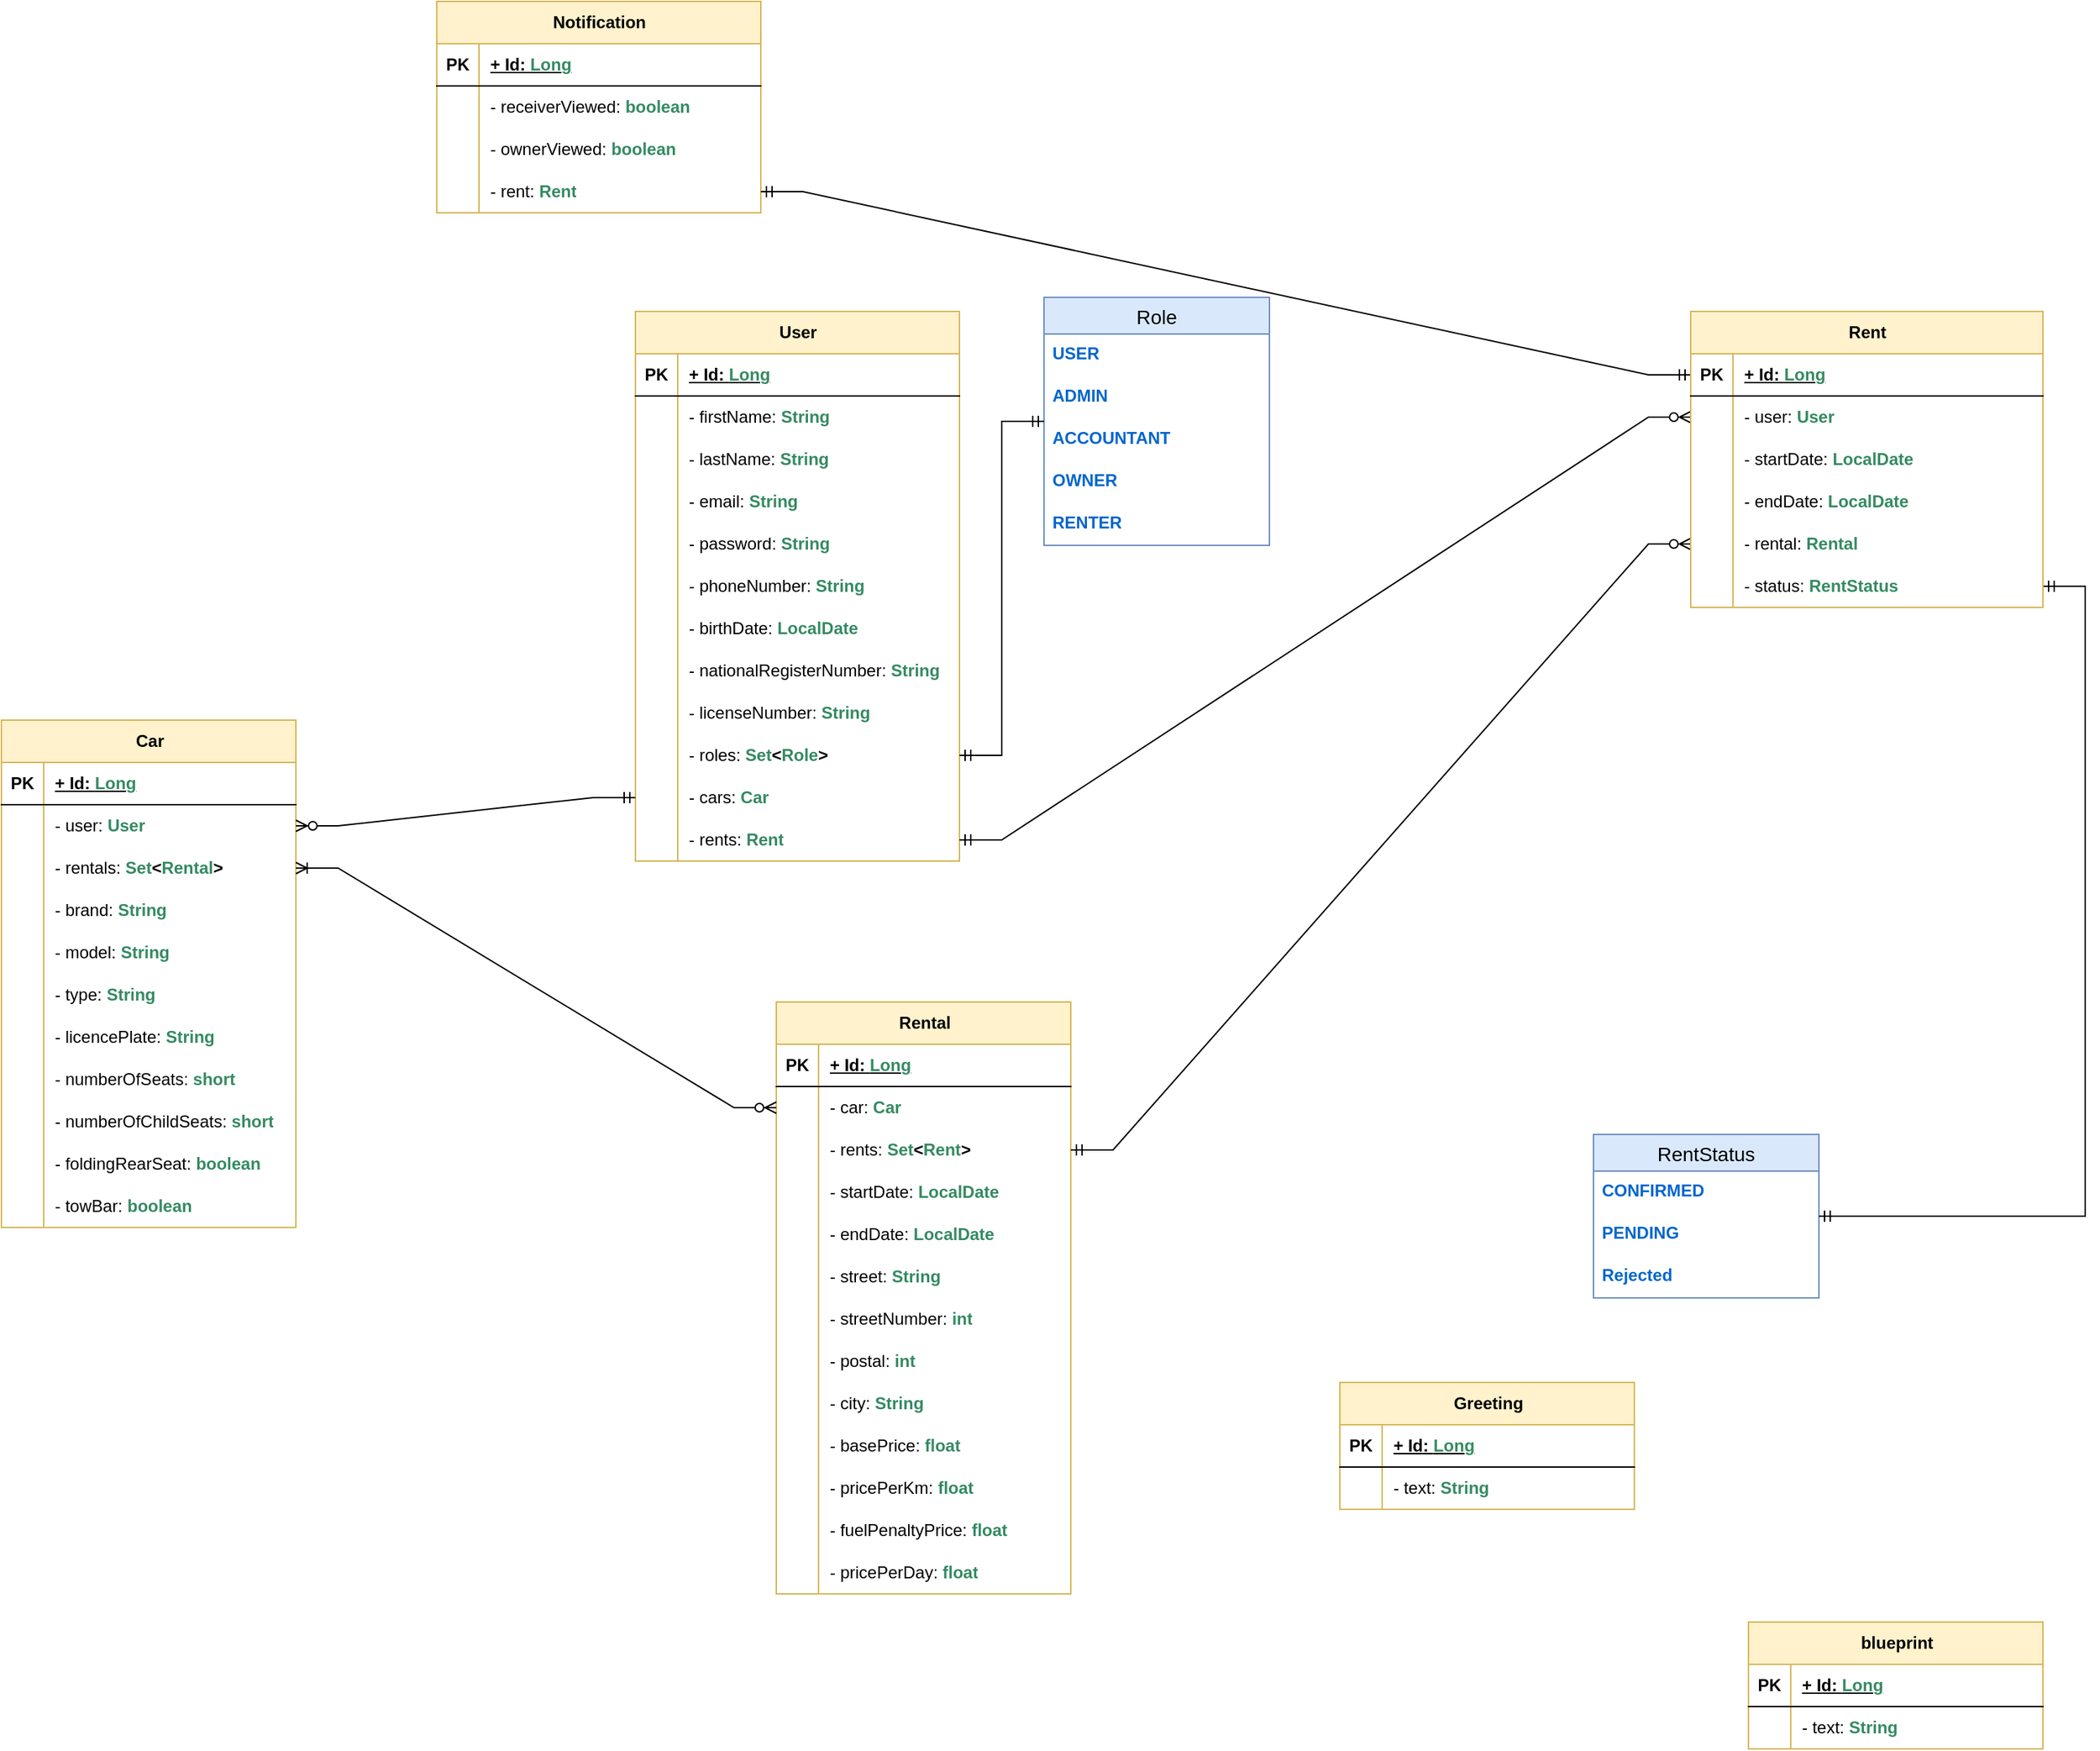 <mxfile version="24.2.5" type="device">
  <diagram id="R2lEEEUBdFMjLlhIrx00" name="Page-1">
    <mxGraphModel dx="2278" dy="311" grid="1" gridSize="10" guides="1" tooltips="1" connect="1" arrows="1" fold="1" page="1" pageScale="1" pageWidth="850" pageHeight="1100" math="0" shadow="0" extFonts="Permanent Marker^https://fonts.googleapis.com/css?family=Permanent+Marker">
      <root>
        <mxCell id="0" />
        <mxCell id="1" parent="0" />
        <mxCell id="Fzed2xLTQUTYp7m4JMjA-57" value="Car" style="shape=table;startSize=30;container=1;collapsible=1;childLayout=tableLayout;fixedRows=1;rowLines=0;fontStyle=1;align=center;resizeLast=1;html=1;fillColor=#fff2cc;strokeColor=#d6b656;" parent="1" vertex="1">
          <mxGeometry x="-1560" y="510" width="209" height="360" as="geometry" />
        </mxCell>
        <mxCell id="Fzed2xLTQUTYp7m4JMjA-58" value="" style="shape=tableRow;horizontal=0;startSize=0;swimlaneHead=0;swimlaneBody=0;fillColor=none;collapsible=0;dropTarget=0;points=[[0,0.5],[1,0.5]];portConstraint=eastwest;top=0;left=0;right=0;bottom=1;" parent="Fzed2xLTQUTYp7m4JMjA-57" vertex="1">
          <mxGeometry y="30" width="209" height="30" as="geometry" />
        </mxCell>
        <mxCell id="Fzed2xLTQUTYp7m4JMjA-59" value="PK" style="shape=partialRectangle;connectable=0;fillColor=none;top=0;left=0;bottom=0;right=0;fontStyle=1;overflow=hidden;whiteSpace=wrap;html=1;" parent="Fzed2xLTQUTYp7m4JMjA-58" vertex="1">
          <mxGeometry width="30" height="30" as="geometry">
            <mxRectangle width="30" height="30" as="alternateBounds" />
          </mxGeometry>
        </mxCell>
        <mxCell id="Fzed2xLTQUTYp7m4JMjA-60" value="+ Id: &lt;font color=&quot;#358a62&quot;&gt;Long&lt;/font&gt;" style="shape=partialRectangle;connectable=0;fillColor=none;top=0;left=0;bottom=0;right=0;align=left;spacingLeft=6;fontStyle=5;overflow=hidden;whiteSpace=wrap;html=1;" parent="Fzed2xLTQUTYp7m4JMjA-58" vertex="1">
          <mxGeometry x="30" width="179" height="30" as="geometry">
            <mxRectangle width="179" height="30" as="alternateBounds" />
          </mxGeometry>
        </mxCell>
        <mxCell id="Fzed2xLTQUTYp7m4JMjA-61" value="" style="shape=tableRow;horizontal=0;startSize=0;swimlaneHead=0;swimlaneBody=0;fillColor=none;collapsible=0;dropTarget=0;points=[[0,0.5],[1,0.5]];portConstraint=eastwest;top=0;left=0;right=0;bottom=0;" parent="Fzed2xLTQUTYp7m4JMjA-57" vertex="1">
          <mxGeometry y="60" width="209" height="30" as="geometry" />
        </mxCell>
        <mxCell id="Fzed2xLTQUTYp7m4JMjA-62" value="" style="shape=partialRectangle;connectable=0;fillColor=none;top=0;left=0;bottom=0;right=0;editable=1;overflow=hidden;whiteSpace=wrap;html=1;" parent="Fzed2xLTQUTYp7m4JMjA-61" vertex="1">
          <mxGeometry width="30" height="30" as="geometry">
            <mxRectangle width="30" height="30" as="alternateBounds" />
          </mxGeometry>
        </mxCell>
        <mxCell id="Fzed2xLTQUTYp7m4JMjA-63" value="- user: &lt;font color=&quot;#358a62&quot;&gt;&lt;b&gt;User&lt;/b&gt;&lt;/font&gt;" style="shape=partialRectangle;connectable=0;fillColor=none;top=0;left=0;bottom=0;right=0;align=left;spacingLeft=6;overflow=hidden;whiteSpace=wrap;html=1;" parent="Fzed2xLTQUTYp7m4JMjA-61" vertex="1">
          <mxGeometry x="30" width="179" height="30" as="geometry">
            <mxRectangle width="179" height="30" as="alternateBounds" />
          </mxGeometry>
        </mxCell>
        <mxCell id="XMlaqRBzmPVlFfud3eNM-45" value="" style="shape=tableRow;horizontal=0;startSize=0;swimlaneHead=0;swimlaneBody=0;fillColor=none;collapsible=0;dropTarget=0;points=[[0,0.5],[1,0.5]];portConstraint=eastwest;top=0;left=0;right=0;bottom=0;" parent="Fzed2xLTQUTYp7m4JMjA-57" vertex="1">
          <mxGeometry y="90" width="209" height="30" as="geometry" />
        </mxCell>
        <mxCell id="XMlaqRBzmPVlFfud3eNM-46" value="" style="shape=partialRectangle;connectable=0;fillColor=none;top=0;left=0;bottom=0;right=0;editable=1;overflow=hidden;whiteSpace=wrap;html=1;" parent="XMlaqRBzmPVlFfud3eNM-45" vertex="1">
          <mxGeometry width="30" height="30" as="geometry">
            <mxRectangle width="30" height="30" as="alternateBounds" />
          </mxGeometry>
        </mxCell>
        <mxCell id="XMlaqRBzmPVlFfud3eNM-47" value="- rentals: &lt;b style=&quot;&quot;&gt;&lt;font color=&quot;#358a62&quot;&gt;Set&lt;/font&gt;&lt;/b&gt;&lt;b&gt;&amp;lt;&lt;font color=&quot;#358a62&quot;&gt;Rental&lt;/font&gt;&amp;gt;&lt;/b&gt;" style="shape=partialRectangle;connectable=0;fillColor=none;top=0;left=0;bottom=0;right=0;align=left;spacingLeft=6;overflow=hidden;whiteSpace=wrap;html=1;" parent="XMlaqRBzmPVlFfud3eNM-45" vertex="1">
          <mxGeometry x="30" width="179" height="30" as="geometry">
            <mxRectangle width="179" height="30" as="alternateBounds" />
          </mxGeometry>
        </mxCell>
        <mxCell id="Fzed2xLTQUTYp7m4JMjA-64" value="" style="shape=tableRow;horizontal=0;startSize=0;swimlaneHead=0;swimlaneBody=0;fillColor=none;collapsible=0;dropTarget=0;points=[[0,0.5],[1,0.5]];portConstraint=eastwest;top=0;left=0;right=0;bottom=0;" parent="Fzed2xLTQUTYp7m4JMjA-57" vertex="1">
          <mxGeometry y="120" width="209" height="30" as="geometry" />
        </mxCell>
        <mxCell id="Fzed2xLTQUTYp7m4JMjA-65" value="" style="shape=partialRectangle;connectable=0;fillColor=none;top=0;left=0;bottom=0;right=0;editable=1;overflow=hidden;whiteSpace=wrap;html=1;" parent="Fzed2xLTQUTYp7m4JMjA-64" vertex="1">
          <mxGeometry width="30" height="30" as="geometry">
            <mxRectangle width="30" height="30" as="alternateBounds" />
          </mxGeometry>
        </mxCell>
        <mxCell id="Fzed2xLTQUTYp7m4JMjA-66" value="- brand: &lt;b style=&quot;&quot;&gt;&lt;font color=&quot;#358a62&quot;&gt;String&lt;/font&gt;&lt;/b&gt;" style="shape=partialRectangle;connectable=0;fillColor=none;top=0;left=0;bottom=0;right=0;align=left;spacingLeft=6;overflow=hidden;whiteSpace=wrap;html=1;" parent="Fzed2xLTQUTYp7m4JMjA-64" vertex="1">
          <mxGeometry x="30" width="179" height="30" as="geometry">
            <mxRectangle width="179" height="30" as="alternateBounds" />
          </mxGeometry>
        </mxCell>
        <mxCell id="XMlaqRBzmPVlFfud3eNM-59" value="" style="shape=tableRow;horizontal=0;startSize=0;swimlaneHead=0;swimlaneBody=0;fillColor=none;collapsible=0;dropTarget=0;points=[[0,0.5],[1,0.5]];portConstraint=eastwest;top=0;left=0;right=0;bottom=0;" parent="Fzed2xLTQUTYp7m4JMjA-57" vertex="1">
          <mxGeometry y="150" width="209" height="30" as="geometry" />
        </mxCell>
        <mxCell id="XMlaqRBzmPVlFfud3eNM-60" value="" style="shape=partialRectangle;connectable=0;fillColor=none;top=0;left=0;bottom=0;right=0;editable=1;overflow=hidden;whiteSpace=wrap;html=1;" parent="XMlaqRBzmPVlFfud3eNM-59" vertex="1">
          <mxGeometry width="30" height="30" as="geometry">
            <mxRectangle width="30" height="30" as="alternateBounds" />
          </mxGeometry>
        </mxCell>
        <mxCell id="XMlaqRBzmPVlFfud3eNM-61" value="- model: &lt;b style=&quot;&quot;&gt;&lt;font color=&quot;#358a62&quot;&gt;String&lt;/font&gt;&lt;/b&gt;" style="shape=partialRectangle;connectable=0;fillColor=none;top=0;left=0;bottom=0;right=0;align=left;spacingLeft=6;overflow=hidden;whiteSpace=wrap;html=1;" parent="XMlaqRBzmPVlFfud3eNM-59" vertex="1">
          <mxGeometry x="30" width="179" height="30" as="geometry">
            <mxRectangle width="179" height="30" as="alternateBounds" />
          </mxGeometry>
        </mxCell>
        <mxCell id="Fzed2xLTQUTYp7m4JMjA-67" value="" style="shape=tableRow;horizontal=0;startSize=0;swimlaneHead=0;swimlaneBody=0;fillColor=none;collapsible=0;dropTarget=0;points=[[0,0.5],[1,0.5]];portConstraint=eastwest;top=0;left=0;right=0;bottom=0;" parent="Fzed2xLTQUTYp7m4JMjA-57" vertex="1">
          <mxGeometry y="180" width="209" height="30" as="geometry" />
        </mxCell>
        <mxCell id="Fzed2xLTQUTYp7m4JMjA-68" value="" style="shape=partialRectangle;connectable=0;fillColor=none;top=0;left=0;bottom=0;right=0;editable=1;overflow=hidden;whiteSpace=wrap;html=1;" parent="Fzed2xLTQUTYp7m4JMjA-67" vertex="1">
          <mxGeometry width="30" height="30" as="geometry">
            <mxRectangle width="30" height="30" as="alternateBounds" />
          </mxGeometry>
        </mxCell>
        <mxCell id="Fzed2xLTQUTYp7m4JMjA-69" value="- type: &lt;b style=&quot;&quot;&gt;&lt;font color=&quot;#358a62&quot;&gt;String&lt;/font&gt;&lt;/b&gt;" style="shape=partialRectangle;connectable=0;fillColor=none;top=0;left=0;bottom=0;right=0;align=left;spacingLeft=6;overflow=hidden;whiteSpace=wrap;html=1;" parent="Fzed2xLTQUTYp7m4JMjA-67" vertex="1">
          <mxGeometry x="30" width="179" height="30" as="geometry">
            <mxRectangle width="179" height="30" as="alternateBounds" />
          </mxGeometry>
        </mxCell>
        <mxCell id="Fzed2xLTQUTYp7m4JMjA-82" value="" style="shape=tableRow;horizontal=0;startSize=0;swimlaneHead=0;swimlaneBody=0;fillColor=none;collapsible=0;dropTarget=0;points=[[0,0.5],[1,0.5]];portConstraint=eastwest;top=0;left=0;right=0;bottom=0;" parent="Fzed2xLTQUTYp7m4JMjA-57" vertex="1">
          <mxGeometry y="210" width="209" height="30" as="geometry" />
        </mxCell>
        <mxCell id="Fzed2xLTQUTYp7m4JMjA-83" value="" style="shape=partialRectangle;connectable=0;fillColor=none;top=0;left=0;bottom=0;right=0;editable=1;overflow=hidden;whiteSpace=wrap;html=1;" parent="Fzed2xLTQUTYp7m4JMjA-82" vertex="1">
          <mxGeometry width="30" height="30" as="geometry">
            <mxRectangle width="30" height="30" as="alternateBounds" />
          </mxGeometry>
        </mxCell>
        <mxCell id="Fzed2xLTQUTYp7m4JMjA-84" value="- licencePlate: &lt;b style=&quot;&quot;&gt;&lt;font color=&quot;#358a62&quot;&gt;String&lt;/font&gt;&lt;/b&gt;" style="shape=partialRectangle;connectable=0;fillColor=none;top=0;left=0;bottom=0;right=0;align=left;spacingLeft=6;overflow=hidden;whiteSpace=wrap;html=1;" parent="Fzed2xLTQUTYp7m4JMjA-82" vertex="1">
          <mxGeometry x="30" width="179" height="30" as="geometry">
            <mxRectangle width="179" height="30" as="alternateBounds" />
          </mxGeometry>
        </mxCell>
        <mxCell id="Fzed2xLTQUTYp7m4JMjA-85" value="" style="shape=tableRow;horizontal=0;startSize=0;swimlaneHead=0;swimlaneBody=0;fillColor=none;collapsible=0;dropTarget=0;points=[[0,0.5],[1,0.5]];portConstraint=eastwest;top=0;left=0;right=0;bottom=0;" parent="Fzed2xLTQUTYp7m4JMjA-57" vertex="1">
          <mxGeometry y="240" width="209" height="30" as="geometry" />
        </mxCell>
        <mxCell id="Fzed2xLTQUTYp7m4JMjA-86" value="" style="shape=partialRectangle;connectable=0;fillColor=none;top=0;left=0;bottom=0;right=0;editable=1;overflow=hidden;whiteSpace=wrap;html=1;" parent="Fzed2xLTQUTYp7m4JMjA-85" vertex="1">
          <mxGeometry width="30" height="30" as="geometry">
            <mxRectangle width="30" height="30" as="alternateBounds" />
          </mxGeometry>
        </mxCell>
        <mxCell id="Fzed2xLTQUTYp7m4JMjA-87" value="- numberOfSeats: &lt;b style=&quot;&quot;&gt;&lt;font color=&quot;#358a62&quot;&gt;short&lt;/font&gt;&lt;/b&gt;" style="shape=partialRectangle;connectable=0;fillColor=none;top=0;left=0;bottom=0;right=0;align=left;spacingLeft=6;overflow=hidden;whiteSpace=wrap;html=1;" parent="Fzed2xLTQUTYp7m4JMjA-85" vertex="1">
          <mxGeometry x="30" width="179" height="30" as="geometry">
            <mxRectangle width="179" height="30" as="alternateBounds" />
          </mxGeometry>
        </mxCell>
        <mxCell id="Fzed2xLTQUTYp7m4JMjA-88" value="" style="shape=tableRow;horizontal=0;startSize=0;swimlaneHead=0;swimlaneBody=0;fillColor=none;collapsible=0;dropTarget=0;points=[[0,0.5],[1,0.5]];portConstraint=eastwest;top=0;left=0;right=0;bottom=0;" parent="Fzed2xLTQUTYp7m4JMjA-57" vertex="1">
          <mxGeometry y="270" width="209" height="30" as="geometry" />
        </mxCell>
        <mxCell id="Fzed2xLTQUTYp7m4JMjA-89" value="" style="shape=partialRectangle;connectable=0;fillColor=none;top=0;left=0;bottom=0;right=0;editable=1;overflow=hidden;whiteSpace=wrap;html=1;" parent="Fzed2xLTQUTYp7m4JMjA-88" vertex="1">
          <mxGeometry width="30" height="30" as="geometry">
            <mxRectangle width="30" height="30" as="alternateBounds" />
          </mxGeometry>
        </mxCell>
        <mxCell id="Fzed2xLTQUTYp7m4JMjA-90" value="- numberOfChildSeats: &lt;b style=&quot;&quot;&gt;&lt;font color=&quot;#358a62&quot;&gt;short&lt;/font&gt;&lt;/b&gt;" style="shape=partialRectangle;connectable=0;fillColor=none;top=0;left=0;bottom=0;right=0;align=left;spacingLeft=6;overflow=hidden;whiteSpace=wrap;html=1;" parent="Fzed2xLTQUTYp7m4JMjA-88" vertex="1">
          <mxGeometry x="30" width="179" height="30" as="geometry">
            <mxRectangle width="179" height="30" as="alternateBounds" />
          </mxGeometry>
        </mxCell>
        <mxCell id="Fzed2xLTQUTYp7m4JMjA-91" value="" style="shape=tableRow;horizontal=0;startSize=0;swimlaneHead=0;swimlaneBody=0;fillColor=none;collapsible=0;dropTarget=0;points=[[0,0.5],[1,0.5]];portConstraint=eastwest;top=0;left=0;right=0;bottom=0;" parent="Fzed2xLTQUTYp7m4JMjA-57" vertex="1">
          <mxGeometry y="300" width="209" height="30" as="geometry" />
        </mxCell>
        <mxCell id="Fzed2xLTQUTYp7m4JMjA-92" value="" style="shape=partialRectangle;connectable=0;fillColor=none;top=0;left=0;bottom=0;right=0;editable=1;overflow=hidden;whiteSpace=wrap;html=1;" parent="Fzed2xLTQUTYp7m4JMjA-91" vertex="1">
          <mxGeometry width="30" height="30" as="geometry">
            <mxRectangle width="30" height="30" as="alternateBounds" />
          </mxGeometry>
        </mxCell>
        <mxCell id="Fzed2xLTQUTYp7m4JMjA-93" value="- foldingRearSeat: &lt;b style=&quot;&quot;&gt;&lt;font color=&quot;#358a62&quot;&gt;boolean&lt;/font&gt;&lt;/b&gt;" style="shape=partialRectangle;connectable=0;fillColor=none;top=0;left=0;bottom=0;right=0;align=left;spacingLeft=6;overflow=hidden;whiteSpace=wrap;html=1;" parent="Fzed2xLTQUTYp7m4JMjA-91" vertex="1">
          <mxGeometry x="30" width="179" height="30" as="geometry">
            <mxRectangle width="179" height="30" as="alternateBounds" />
          </mxGeometry>
        </mxCell>
        <mxCell id="Fzed2xLTQUTYp7m4JMjA-94" value="" style="shape=tableRow;horizontal=0;startSize=0;swimlaneHead=0;swimlaneBody=0;fillColor=none;collapsible=0;dropTarget=0;points=[[0,0.5],[1,0.5]];portConstraint=eastwest;top=0;left=0;right=0;bottom=0;" parent="Fzed2xLTQUTYp7m4JMjA-57" vertex="1">
          <mxGeometry y="330" width="209" height="30" as="geometry" />
        </mxCell>
        <mxCell id="Fzed2xLTQUTYp7m4JMjA-95" value="" style="shape=partialRectangle;connectable=0;fillColor=none;top=0;left=0;bottom=0;right=0;editable=1;overflow=hidden;whiteSpace=wrap;html=1;" parent="Fzed2xLTQUTYp7m4JMjA-94" vertex="1">
          <mxGeometry width="30" height="30" as="geometry">
            <mxRectangle width="30" height="30" as="alternateBounds" />
          </mxGeometry>
        </mxCell>
        <mxCell id="Fzed2xLTQUTYp7m4JMjA-96" value="- towBar: &lt;font color=&quot;#358a62&quot;&gt;&lt;b&gt;boolean&lt;/b&gt;&lt;/font&gt;" style="shape=partialRectangle;connectable=0;fillColor=none;top=0;left=0;bottom=0;right=0;align=left;spacingLeft=6;overflow=hidden;whiteSpace=wrap;html=1;" parent="Fzed2xLTQUTYp7m4JMjA-94" vertex="1">
          <mxGeometry x="30" width="179" height="30" as="geometry">
            <mxRectangle width="179" height="30" as="alternateBounds" />
          </mxGeometry>
        </mxCell>
        <mxCell id="Fzed2xLTQUTYp7m4JMjA-97" value="Greeting" style="shape=table;startSize=30;container=1;collapsible=1;childLayout=tableLayout;fixedRows=1;rowLines=0;fontStyle=1;align=center;resizeLast=1;html=1;fillColor=#fff2cc;strokeColor=#d6b656;" parent="1" vertex="1">
          <mxGeometry x="-610" y="980" width="209" height="90" as="geometry" />
        </mxCell>
        <mxCell id="Fzed2xLTQUTYp7m4JMjA-98" value="" style="shape=tableRow;horizontal=0;startSize=0;swimlaneHead=0;swimlaneBody=0;fillColor=none;collapsible=0;dropTarget=0;points=[[0,0.5],[1,0.5]];portConstraint=eastwest;top=0;left=0;right=0;bottom=1;" parent="Fzed2xLTQUTYp7m4JMjA-97" vertex="1">
          <mxGeometry y="30" width="209" height="30" as="geometry" />
        </mxCell>
        <mxCell id="Fzed2xLTQUTYp7m4JMjA-99" value="PK" style="shape=partialRectangle;connectable=0;fillColor=none;top=0;left=0;bottom=0;right=0;fontStyle=1;overflow=hidden;whiteSpace=wrap;html=1;" parent="Fzed2xLTQUTYp7m4JMjA-98" vertex="1">
          <mxGeometry width="30" height="30" as="geometry">
            <mxRectangle width="30" height="30" as="alternateBounds" />
          </mxGeometry>
        </mxCell>
        <mxCell id="Fzed2xLTQUTYp7m4JMjA-100" value="+ Id: &lt;font color=&quot;#358a62&quot;&gt;Long&lt;/font&gt;" style="shape=partialRectangle;connectable=0;fillColor=none;top=0;left=0;bottom=0;right=0;align=left;spacingLeft=6;fontStyle=5;overflow=hidden;whiteSpace=wrap;html=1;" parent="Fzed2xLTQUTYp7m4JMjA-98" vertex="1">
          <mxGeometry x="30" width="179" height="30" as="geometry">
            <mxRectangle width="179" height="30" as="alternateBounds" />
          </mxGeometry>
        </mxCell>
        <mxCell id="Fzed2xLTQUTYp7m4JMjA-101" value="" style="shape=tableRow;horizontal=0;startSize=0;swimlaneHead=0;swimlaneBody=0;fillColor=none;collapsible=0;dropTarget=0;points=[[0,0.5],[1,0.5]];portConstraint=eastwest;top=0;left=0;right=0;bottom=0;" parent="Fzed2xLTQUTYp7m4JMjA-97" vertex="1">
          <mxGeometry y="60" width="209" height="30" as="geometry" />
        </mxCell>
        <mxCell id="Fzed2xLTQUTYp7m4JMjA-102" value="" style="shape=partialRectangle;connectable=0;fillColor=none;top=0;left=0;bottom=0;right=0;editable=1;overflow=hidden;whiteSpace=wrap;html=1;" parent="Fzed2xLTQUTYp7m4JMjA-101" vertex="1">
          <mxGeometry width="30" height="30" as="geometry">
            <mxRectangle width="30" height="30" as="alternateBounds" />
          </mxGeometry>
        </mxCell>
        <mxCell id="Fzed2xLTQUTYp7m4JMjA-103" value="- text: &lt;font color=&quot;#358a62&quot;&gt;&lt;b&gt;String&lt;/b&gt;&lt;/font&gt;" style="shape=partialRectangle;connectable=0;fillColor=none;top=0;left=0;bottom=0;right=0;align=left;spacingLeft=6;overflow=hidden;whiteSpace=wrap;html=1;" parent="Fzed2xLTQUTYp7m4JMjA-101" vertex="1">
          <mxGeometry x="30" width="179" height="30" as="geometry">
            <mxRectangle width="179" height="30" as="alternateBounds" />
          </mxGeometry>
        </mxCell>
        <mxCell id="Fzed2xLTQUTYp7m4JMjA-125" value="blueprint" style="shape=table;startSize=30;container=1;collapsible=1;childLayout=tableLayout;fixedRows=1;rowLines=0;fontStyle=1;align=center;resizeLast=1;html=1;fillColor=#fff2cc;strokeColor=#d6b656;" parent="1" vertex="1">
          <mxGeometry x="-320" y="1150" width="209" height="90" as="geometry" />
        </mxCell>
        <mxCell id="Fzed2xLTQUTYp7m4JMjA-126" value="" style="shape=tableRow;horizontal=0;startSize=0;swimlaneHead=0;swimlaneBody=0;fillColor=none;collapsible=0;dropTarget=0;points=[[0,0.5],[1,0.5]];portConstraint=eastwest;top=0;left=0;right=0;bottom=1;" parent="Fzed2xLTQUTYp7m4JMjA-125" vertex="1">
          <mxGeometry y="30" width="209" height="30" as="geometry" />
        </mxCell>
        <mxCell id="Fzed2xLTQUTYp7m4JMjA-127" value="PK" style="shape=partialRectangle;connectable=0;fillColor=none;top=0;left=0;bottom=0;right=0;fontStyle=1;overflow=hidden;whiteSpace=wrap;html=1;" parent="Fzed2xLTQUTYp7m4JMjA-126" vertex="1">
          <mxGeometry width="30" height="30" as="geometry">
            <mxRectangle width="30" height="30" as="alternateBounds" />
          </mxGeometry>
        </mxCell>
        <mxCell id="Fzed2xLTQUTYp7m4JMjA-128" value="+ Id: &lt;font color=&quot;#358a62&quot;&gt;Long&lt;/font&gt;" style="shape=partialRectangle;connectable=0;fillColor=none;top=0;left=0;bottom=0;right=0;align=left;spacingLeft=6;fontStyle=5;overflow=hidden;whiteSpace=wrap;html=1;" parent="Fzed2xLTQUTYp7m4JMjA-126" vertex="1">
          <mxGeometry x="30" width="179" height="30" as="geometry">
            <mxRectangle width="179" height="30" as="alternateBounds" />
          </mxGeometry>
        </mxCell>
        <mxCell id="Fzed2xLTQUTYp7m4JMjA-129" value="" style="shape=tableRow;horizontal=0;startSize=0;swimlaneHead=0;swimlaneBody=0;fillColor=none;collapsible=0;dropTarget=0;points=[[0,0.5],[1,0.5]];portConstraint=eastwest;top=0;left=0;right=0;bottom=0;" parent="Fzed2xLTQUTYp7m4JMjA-125" vertex="1">
          <mxGeometry y="60" width="209" height="30" as="geometry" />
        </mxCell>
        <mxCell id="Fzed2xLTQUTYp7m4JMjA-130" value="" style="shape=partialRectangle;connectable=0;fillColor=none;top=0;left=0;bottom=0;right=0;editable=1;overflow=hidden;whiteSpace=wrap;html=1;" parent="Fzed2xLTQUTYp7m4JMjA-129" vertex="1">
          <mxGeometry width="30" height="30" as="geometry">
            <mxRectangle width="30" height="30" as="alternateBounds" />
          </mxGeometry>
        </mxCell>
        <mxCell id="Fzed2xLTQUTYp7m4JMjA-131" value="- text: &lt;font color=&quot;#358a62&quot;&gt;&lt;b&gt;String&lt;/b&gt;&lt;/font&gt;" style="shape=partialRectangle;connectable=0;fillColor=none;top=0;left=0;bottom=0;right=0;align=left;spacingLeft=6;overflow=hidden;whiteSpace=wrap;html=1;" parent="Fzed2xLTQUTYp7m4JMjA-129" vertex="1">
          <mxGeometry x="30" width="179" height="30" as="geometry">
            <mxRectangle width="179" height="30" as="alternateBounds" />
          </mxGeometry>
        </mxCell>
        <mxCell id="Fzed2xLTQUTYp7m4JMjA-227" value="RentStatus" style="swimlane;fontStyle=0;childLayout=stackLayout;horizontal=1;startSize=26;horizontalStack=0;resizeParent=1;resizeParentMax=0;resizeLast=0;collapsible=1;marginBottom=0;align=center;fontSize=14;fillColor=#dae8fc;strokeColor=#6c8ebf;" parent="1" vertex="1">
          <mxGeometry x="-430" y="804" width="160" height="116" as="geometry" />
        </mxCell>
        <mxCell id="Fzed2xLTQUTYp7m4JMjA-228" value="&lt;font color=&quot;#0066cc&quot;&gt;&lt;b&gt;CONFIRMED&lt;/b&gt;&lt;/font&gt;" style="text;strokeColor=none;fillColor=none;spacingLeft=4;spacingRight=4;overflow=hidden;rotatable=0;points=[[0,0.5],[1,0.5]];portConstraint=eastwest;fontSize=12;whiteSpace=wrap;html=1;" parent="Fzed2xLTQUTYp7m4JMjA-227" vertex="1">
          <mxGeometry y="26" width="160" height="30" as="geometry" />
        </mxCell>
        <mxCell id="Fzed2xLTQUTYp7m4JMjA-229" value="&lt;b style=&quot;&quot;&gt;&lt;font color=&quot;#0066cc&quot;&gt;PENDING&lt;/font&gt;&lt;/b&gt;" style="text;strokeColor=none;fillColor=none;spacingLeft=4;spacingRight=4;overflow=hidden;rotatable=0;points=[[0,0.5],[1,0.5]];portConstraint=eastwest;fontSize=12;whiteSpace=wrap;html=1;" parent="Fzed2xLTQUTYp7m4JMjA-227" vertex="1">
          <mxGeometry y="56" width="160" height="30" as="geometry" />
        </mxCell>
        <mxCell id="Fzed2xLTQUTYp7m4JMjA-230" value="&lt;b&gt;&lt;font color=&quot;#0066cc&quot;&gt;Rejected&lt;/font&gt;&lt;/b&gt;" style="text;strokeColor=none;fillColor=none;spacingLeft=4;spacingRight=4;overflow=hidden;rotatable=0;points=[[0,0.5],[1,0.5]];portConstraint=eastwest;fontSize=12;whiteSpace=wrap;html=1;" parent="Fzed2xLTQUTYp7m4JMjA-227" vertex="1">
          <mxGeometry y="86" width="160" height="30" as="geometry" />
        </mxCell>
        <mxCell id="Fzed2xLTQUTYp7m4JMjA-231" value="" style="edgeStyle=entityRelationEdgeStyle;fontSize=12;html=1;endArrow=ERmandOne;startArrow=ERmandOne;rounded=0;" parent="1" source="Fzed2xLTQUTYp7m4JMjA-227" target="XMlaqRBzmPVlFfud3eNM-50" edge="1">
          <mxGeometry width="100" height="100" relative="1" as="geometry">
            <mxPoint x="-679" y="1070" as="sourcePoint" />
            <mxPoint x="-579" y="970" as="targetPoint" />
          </mxGeometry>
        </mxCell>
        <mxCell id="Fzed2xLTQUTYp7m4JMjA-232" value="Rental" style="shape=table;startSize=30;container=1;collapsible=1;childLayout=tableLayout;fixedRows=1;rowLines=0;fontStyle=1;align=center;resizeLast=1;html=1;fillColor=#fff2cc;strokeColor=#d6b656;" parent="1" vertex="1">
          <mxGeometry x="-1010" y="710" width="209" height="420" as="geometry" />
        </mxCell>
        <mxCell id="Fzed2xLTQUTYp7m4JMjA-233" value="" style="shape=tableRow;horizontal=0;startSize=0;swimlaneHead=0;swimlaneBody=0;fillColor=none;collapsible=0;dropTarget=0;points=[[0,0.5],[1,0.5]];portConstraint=eastwest;top=0;left=0;right=0;bottom=1;" parent="Fzed2xLTQUTYp7m4JMjA-232" vertex="1">
          <mxGeometry y="30" width="209" height="30" as="geometry" />
        </mxCell>
        <mxCell id="Fzed2xLTQUTYp7m4JMjA-234" value="PK" style="shape=partialRectangle;connectable=0;fillColor=none;top=0;left=0;bottom=0;right=0;fontStyle=1;overflow=hidden;whiteSpace=wrap;html=1;" parent="Fzed2xLTQUTYp7m4JMjA-233" vertex="1">
          <mxGeometry width="30" height="30" as="geometry">
            <mxRectangle width="30" height="30" as="alternateBounds" />
          </mxGeometry>
        </mxCell>
        <mxCell id="Fzed2xLTQUTYp7m4JMjA-235" value="+ Id: &lt;font color=&quot;#358a62&quot;&gt;Long&lt;/font&gt;" style="shape=partialRectangle;connectable=0;fillColor=none;top=0;left=0;bottom=0;right=0;align=left;spacingLeft=6;fontStyle=5;overflow=hidden;whiteSpace=wrap;html=1;" parent="Fzed2xLTQUTYp7m4JMjA-233" vertex="1">
          <mxGeometry x="30" width="179" height="30" as="geometry">
            <mxRectangle width="179" height="30" as="alternateBounds" />
          </mxGeometry>
        </mxCell>
        <mxCell id="Fzed2xLTQUTYp7m4JMjA-236" value="" style="shape=tableRow;horizontal=0;startSize=0;swimlaneHead=0;swimlaneBody=0;fillColor=none;collapsible=0;dropTarget=0;points=[[0,0.5],[1,0.5]];portConstraint=eastwest;top=0;left=0;right=0;bottom=0;" parent="Fzed2xLTQUTYp7m4JMjA-232" vertex="1">
          <mxGeometry y="60" width="209" height="30" as="geometry" />
        </mxCell>
        <mxCell id="Fzed2xLTQUTYp7m4JMjA-237" value="" style="shape=partialRectangle;connectable=0;fillColor=none;top=0;left=0;bottom=0;right=0;editable=1;overflow=hidden;whiteSpace=wrap;html=1;" parent="Fzed2xLTQUTYp7m4JMjA-236" vertex="1">
          <mxGeometry width="30" height="30" as="geometry">
            <mxRectangle width="30" height="30" as="alternateBounds" />
          </mxGeometry>
        </mxCell>
        <mxCell id="Fzed2xLTQUTYp7m4JMjA-238" value="- car: &lt;font color=&quot;#358a62&quot;&gt;&lt;b&gt;Car&lt;/b&gt;&lt;/font&gt;" style="shape=partialRectangle;connectable=0;fillColor=none;top=0;left=0;bottom=0;right=0;align=left;spacingLeft=6;overflow=hidden;whiteSpace=wrap;html=1;" parent="Fzed2xLTQUTYp7m4JMjA-236" vertex="1">
          <mxGeometry x="30" width="179" height="30" as="geometry">
            <mxRectangle width="179" height="30" as="alternateBounds" />
          </mxGeometry>
        </mxCell>
        <mxCell id="Fzed2xLTQUTYp7m4JMjA-239" value="" style="shape=tableRow;horizontal=0;startSize=0;swimlaneHead=0;swimlaneBody=0;fillColor=none;collapsible=0;dropTarget=0;points=[[0,0.5],[1,0.5]];portConstraint=eastwest;top=0;left=0;right=0;bottom=0;" parent="Fzed2xLTQUTYp7m4JMjA-232" vertex="1">
          <mxGeometry y="90" width="209" height="30" as="geometry" />
        </mxCell>
        <mxCell id="Fzed2xLTQUTYp7m4JMjA-240" value="" style="shape=partialRectangle;connectable=0;fillColor=none;top=0;left=0;bottom=0;right=0;editable=1;overflow=hidden;whiteSpace=wrap;html=1;" parent="Fzed2xLTQUTYp7m4JMjA-239" vertex="1">
          <mxGeometry width="30" height="30" as="geometry">
            <mxRectangle width="30" height="30" as="alternateBounds" />
          </mxGeometry>
        </mxCell>
        <mxCell id="Fzed2xLTQUTYp7m4JMjA-241" value="- rents: &lt;b style=&quot;&quot;&gt;&lt;font color=&quot;#358a62&quot;&gt;Set&lt;/font&gt;&amp;lt;&lt;font color=&quot;#358a62&quot;&gt;Rent&lt;/font&gt;&amp;gt;&lt;/b&gt;" style="shape=partialRectangle;connectable=0;fillColor=none;top=0;left=0;bottom=0;right=0;align=left;spacingLeft=6;overflow=hidden;whiteSpace=wrap;html=1;" parent="Fzed2xLTQUTYp7m4JMjA-239" vertex="1">
          <mxGeometry x="30" width="179" height="30" as="geometry">
            <mxRectangle width="179" height="30" as="alternateBounds" />
          </mxGeometry>
        </mxCell>
        <mxCell id="Fzed2xLTQUTYp7m4JMjA-242" value="" style="shape=tableRow;horizontal=0;startSize=0;swimlaneHead=0;swimlaneBody=0;fillColor=none;collapsible=0;dropTarget=0;points=[[0,0.5],[1,0.5]];portConstraint=eastwest;top=0;left=0;right=0;bottom=0;" parent="Fzed2xLTQUTYp7m4JMjA-232" vertex="1">
          <mxGeometry y="120" width="209" height="30" as="geometry" />
        </mxCell>
        <mxCell id="Fzed2xLTQUTYp7m4JMjA-243" value="" style="shape=partialRectangle;connectable=0;fillColor=none;top=0;left=0;bottom=0;right=0;editable=1;overflow=hidden;whiteSpace=wrap;html=1;" parent="Fzed2xLTQUTYp7m4JMjA-242" vertex="1">
          <mxGeometry width="30" height="30" as="geometry">
            <mxRectangle width="30" height="30" as="alternateBounds" />
          </mxGeometry>
        </mxCell>
        <mxCell id="Fzed2xLTQUTYp7m4JMjA-244" value="- startDate: &lt;font color=&quot;#358a62&quot;&gt;&lt;b&gt;LocalDate&lt;/b&gt;&lt;/font&gt;" style="shape=partialRectangle;connectable=0;fillColor=none;top=0;left=0;bottom=0;right=0;align=left;spacingLeft=6;overflow=hidden;whiteSpace=wrap;html=1;" parent="Fzed2xLTQUTYp7m4JMjA-242" vertex="1">
          <mxGeometry x="30" width="179" height="30" as="geometry">
            <mxRectangle width="179" height="30" as="alternateBounds" />
          </mxGeometry>
        </mxCell>
        <mxCell id="Fzed2xLTQUTYp7m4JMjA-245" value="" style="shape=tableRow;horizontal=0;startSize=0;swimlaneHead=0;swimlaneBody=0;fillColor=none;collapsible=0;dropTarget=0;points=[[0,0.5],[1,0.5]];portConstraint=eastwest;top=0;left=0;right=0;bottom=0;" parent="Fzed2xLTQUTYp7m4JMjA-232" vertex="1">
          <mxGeometry y="150" width="209" height="30" as="geometry" />
        </mxCell>
        <mxCell id="Fzed2xLTQUTYp7m4JMjA-246" value="" style="shape=partialRectangle;connectable=0;fillColor=none;top=0;left=0;bottom=0;right=0;editable=1;overflow=hidden;whiteSpace=wrap;html=1;" parent="Fzed2xLTQUTYp7m4JMjA-245" vertex="1">
          <mxGeometry width="30" height="30" as="geometry">
            <mxRectangle width="30" height="30" as="alternateBounds" />
          </mxGeometry>
        </mxCell>
        <mxCell id="Fzed2xLTQUTYp7m4JMjA-247" value="- endDate: &lt;font color=&quot;#358a62&quot;&gt;&lt;b&gt;LocalDate&lt;/b&gt;&lt;/font&gt;" style="shape=partialRectangle;connectable=0;fillColor=none;top=0;left=0;bottom=0;right=0;align=left;spacingLeft=6;overflow=hidden;whiteSpace=wrap;html=1;" parent="Fzed2xLTQUTYp7m4JMjA-245" vertex="1">
          <mxGeometry x="30" width="179" height="30" as="geometry">
            <mxRectangle width="179" height="30" as="alternateBounds" />
          </mxGeometry>
        </mxCell>
        <mxCell id="Fzed2xLTQUTYp7m4JMjA-248" value="" style="shape=tableRow;horizontal=0;startSize=0;swimlaneHead=0;swimlaneBody=0;fillColor=none;collapsible=0;dropTarget=0;points=[[0,0.5],[1,0.5]];portConstraint=eastwest;top=0;left=0;right=0;bottom=0;" parent="Fzed2xLTQUTYp7m4JMjA-232" vertex="1">
          <mxGeometry y="180" width="209" height="30" as="geometry" />
        </mxCell>
        <mxCell id="Fzed2xLTQUTYp7m4JMjA-249" value="" style="shape=partialRectangle;connectable=0;fillColor=none;top=0;left=0;bottom=0;right=0;editable=1;overflow=hidden;whiteSpace=wrap;html=1;" parent="Fzed2xLTQUTYp7m4JMjA-248" vertex="1">
          <mxGeometry width="30" height="30" as="geometry">
            <mxRectangle width="30" height="30" as="alternateBounds" />
          </mxGeometry>
        </mxCell>
        <mxCell id="Fzed2xLTQUTYp7m4JMjA-250" value="- street: &lt;font color=&quot;#358a62&quot;&gt;&lt;b&gt;String&lt;/b&gt;&lt;/font&gt;" style="shape=partialRectangle;connectable=0;fillColor=none;top=0;left=0;bottom=0;right=0;align=left;spacingLeft=6;overflow=hidden;whiteSpace=wrap;html=1;" parent="Fzed2xLTQUTYp7m4JMjA-248" vertex="1">
          <mxGeometry x="30" width="179" height="30" as="geometry">
            <mxRectangle width="179" height="30" as="alternateBounds" />
          </mxGeometry>
        </mxCell>
        <mxCell id="Fzed2xLTQUTYp7m4JMjA-251" value="" style="shape=tableRow;horizontal=0;startSize=0;swimlaneHead=0;swimlaneBody=0;fillColor=none;collapsible=0;dropTarget=0;points=[[0,0.5],[1,0.5]];portConstraint=eastwest;top=0;left=0;right=0;bottom=0;" parent="Fzed2xLTQUTYp7m4JMjA-232" vertex="1">
          <mxGeometry y="210" width="209" height="30" as="geometry" />
        </mxCell>
        <mxCell id="Fzed2xLTQUTYp7m4JMjA-252" value="" style="shape=partialRectangle;connectable=0;fillColor=none;top=0;left=0;bottom=0;right=0;editable=1;overflow=hidden;whiteSpace=wrap;html=1;" parent="Fzed2xLTQUTYp7m4JMjA-251" vertex="1">
          <mxGeometry width="30" height="30" as="geometry">
            <mxRectangle width="30" height="30" as="alternateBounds" />
          </mxGeometry>
        </mxCell>
        <mxCell id="Fzed2xLTQUTYp7m4JMjA-253" value="- streetNumber: &lt;font color=&quot;#358a62&quot;&gt;&lt;b&gt;int&lt;/b&gt;&lt;/font&gt;" style="shape=partialRectangle;connectable=0;fillColor=none;top=0;left=0;bottom=0;right=0;align=left;spacingLeft=6;overflow=hidden;whiteSpace=wrap;html=1;" parent="Fzed2xLTQUTYp7m4JMjA-251" vertex="1">
          <mxGeometry x="30" width="179" height="30" as="geometry">
            <mxRectangle width="179" height="30" as="alternateBounds" />
          </mxGeometry>
        </mxCell>
        <mxCell id="Fzed2xLTQUTYp7m4JMjA-257" value="" style="shape=tableRow;horizontal=0;startSize=0;swimlaneHead=0;swimlaneBody=0;fillColor=none;collapsible=0;dropTarget=0;points=[[0,0.5],[1,0.5]];portConstraint=eastwest;top=0;left=0;right=0;bottom=0;" parent="Fzed2xLTQUTYp7m4JMjA-232" vertex="1">
          <mxGeometry y="240" width="209" height="30" as="geometry" />
        </mxCell>
        <mxCell id="Fzed2xLTQUTYp7m4JMjA-258" value="" style="shape=partialRectangle;connectable=0;fillColor=none;top=0;left=0;bottom=0;right=0;editable=1;overflow=hidden;whiteSpace=wrap;html=1;" parent="Fzed2xLTQUTYp7m4JMjA-257" vertex="1">
          <mxGeometry width="30" height="30" as="geometry">
            <mxRectangle width="30" height="30" as="alternateBounds" />
          </mxGeometry>
        </mxCell>
        <mxCell id="Fzed2xLTQUTYp7m4JMjA-259" value="- postal: &lt;font color=&quot;#358a62&quot;&gt;&lt;b&gt;int&lt;/b&gt;&lt;/font&gt;" style="shape=partialRectangle;connectable=0;fillColor=none;top=0;left=0;bottom=0;right=0;align=left;spacingLeft=6;overflow=hidden;whiteSpace=wrap;html=1;" parent="Fzed2xLTQUTYp7m4JMjA-257" vertex="1">
          <mxGeometry x="30" width="179" height="30" as="geometry">
            <mxRectangle width="179" height="30" as="alternateBounds" />
          </mxGeometry>
        </mxCell>
        <mxCell id="Fzed2xLTQUTYp7m4JMjA-254" value="" style="shape=tableRow;horizontal=0;startSize=0;swimlaneHead=0;swimlaneBody=0;fillColor=none;collapsible=0;dropTarget=0;points=[[0,0.5],[1,0.5]];portConstraint=eastwest;top=0;left=0;right=0;bottom=0;" parent="Fzed2xLTQUTYp7m4JMjA-232" vertex="1">
          <mxGeometry y="270" width="209" height="30" as="geometry" />
        </mxCell>
        <mxCell id="Fzed2xLTQUTYp7m4JMjA-255" value="" style="shape=partialRectangle;connectable=0;fillColor=none;top=0;left=0;bottom=0;right=0;editable=1;overflow=hidden;whiteSpace=wrap;html=1;" parent="Fzed2xLTQUTYp7m4JMjA-254" vertex="1">
          <mxGeometry width="30" height="30" as="geometry">
            <mxRectangle width="30" height="30" as="alternateBounds" />
          </mxGeometry>
        </mxCell>
        <mxCell id="Fzed2xLTQUTYp7m4JMjA-256" value="- city: &lt;font color=&quot;#358a62&quot;&gt;&lt;b&gt;String&lt;/b&gt;&lt;/font&gt;" style="shape=partialRectangle;connectable=0;fillColor=none;top=0;left=0;bottom=0;right=0;align=left;spacingLeft=6;overflow=hidden;whiteSpace=wrap;html=1;" parent="Fzed2xLTQUTYp7m4JMjA-254" vertex="1">
          <mxGeometry x="30" width="179" height="30" as="geometry">
            <mxRectangle width="179" height="30" as="alternateBounds" />
          </mxGeometry>
        </mxCell>
        <mxCell id="mmlMcLQ6Blv5hLelOfzF-1" value="" style="shape=tableRow;horizontal=0;startSize=0;swimlaneHead=0;swimlaneBody=0;fillColor=none;collapsible=0;dropTarget=0;points=[[0,0.5],[1,0.5]];portConstraint=eastwest;top=0;left=0;right=0;bottom=0;" vertex="1" parent="Fzed2xLTQUTYp7m4JMjA-232">
          <mxGeometry y="300" width="209" height="30" as="geometry" />
        </mxCell>
        <mxCell id="mmlMcLQ6Blv5hLelOfzF-2" value="" style="shape=partialRectangle;connectable=0;fillColor=none;top=0;left=0;bottom=0;right=0;editable=1;overflow=hidden;whiteSpace=wrap;html=1;" vertex="1" parent="mmlMcLQ6Blv5hLelOfzF-1">
          <mxGeometry width="30" height="30" as="geometry">
            <mxRectangle width="30" height="30" as="alternateBounds" />
          </mxGeometry>
        </mxCell>
        <mxCell id="mmlMcLQ6Blv5hLelOfzF-3" value="- basePrice:&lt;font color=&quot;#358a62&quot;&gt;&lt;b&gt; float&lt;/b&gt;&lt;/font&gt;" style="shape=partialRectangle;connectable=0;fillColor=none;top=0;left=0;bottom=0;right=0;align=left;spacingLeft=6;overflow=hidden;whiteSpace=wrap;html=1;" vertex="1" parent="mmlMcLQ6Blv5hLelOfzF-1">
          <mxGeometry x="30" width="179" height="30" as="geometry">
            <mxRectangle width="179" height="30" as="alternateBounds" />
          </mxGeometry>
        </mxCell>
        <mxCell id="mmlMcLQ6Blv5hLelOfzF-4" value="" style="shape=tableRow;horizontal=0;startSize=0;swimlaneHead=0;swimlaneBody=0;fillColor=none;collapsible=0;dropTarget=0;points=[[0,0.5],[1,0.5]];portConstraint=eastwest;top=0;left=0;right=0;bottom=0;" vertex="1" parent="Fzed2xLTQUTYp7m4JMjA-232">
          <mxGeometry y="330" width="209" height="30" as="geometry" />
        </mxCell>
        <mxCell id="mmlMcLQ6Blv5hLelOfzF-5" value="" style="shape=partialRectangle;connectable=0;fillColor=none;top=0;left=0;bottom=0;right=0;editable=1;overflow=hidden;whiteSpace=wrap;html=1;" vertex="1" parent="mmlMcLQ6Blv5hLelOfzF-4">
          <mxGeometry width="30" height="30" as="geometry">
            <mxRectangle width="30" height="30" as="alternateBounds" />
          </mxGeometry>
        </mxCell>
        <mxCell id="mmlMcLQ6Blv5hLelOfzF-6" value="- pricePerKm:&lt;font color=&quot;#358a62&quot;&gt;&lt;b&gt; float&lt;/b&gt;&lt;/font&gt;" style="shape=partialRectangle;connectable=0;fillColor=none;top=0;left=0;bottom=0;right=0;align=left;spacingLeft=6;overflow=hidden;whiteSpace=wrap;html=1;" vertex="1" parent="mmlMcLQ6Blv5hLelOfzF-4">
          <mxGeometry x="30" width="179" height="30" as="geometry">
            <mxRectangle width="179" height="30" as="alternateBounds" />
          </mxGeometry>
        </mxCell>
        <mxCell id="mmlMcLQ6Blv5hLelOfzF-7" value="" style="shape=tableRow;horizontal=0;startSize=0;swimlaneHead=0;swimlaneBody=0;fillColor=none;collapsible=0;dropTarget=0;points=[[0,0.5],[1,0.5]];portConstraint=eastwest;top=0;left=0;right=0;bottom=0;" vertex="1" parent="Fzed2xLTQUTYp7m4JMjA-232">
          <mxGeometry y="360" width="209" height="30" as="geometry" />
        </mxCell>
        <mxCell id="mmlMcLQ6Blv5hLelOfzF-8" value="" style="shape=partialRectangle;connectable=0;fillColor=none;top=0;left=0;bottom=0;right=0;editable=1;overflow=hidden;whiteSpace=wrap;html=1;" vertex="1" parent="mmlMcLQ6Blv5hLelOfzF-7">
          <mxGeometry width="30" height="30" as="geometry">
            <mxRectangle width="30" height="30" as="alternateBounds" />
          </mxGeometry>
        </mxCell>
        <mxCell id="mmlMcLQ6Blv5hLelOfzF-9" value="&lt;div&gt;- fuelPenaltyPrice:&lt;font color=&quot;#358a62&quot;&gt;&lt;b&gt; float&lt;/b&gt;&lt;/font&gt;&lt;/div&gt;" style="shape=partialRectangle;connectable=0;fillColor=none;top=0;left=0;bottom=0;right=0;align=left;spacingLeft=6;overflow=hidden;whiteSpace=wrap;html=1;" vertex="1" parent="mmlMcLQ6Blv5hLelOfzF-7">
          <mxGeometry x="30" width="179" height="30" as="geometry">
            <mxRectangle width="179" height="30" as="alternateBounds" />
          </mxGeometry>
        </mxCell>
        <mxCell id="mmlMcLQ6Blv5hLelOfzF-10" value="" style="shape=tableRow;horizontal=0;startSize=0;swimlaneHead=0;swimlaneBody=0;fillColor=none;collapsible=0;dropTarget=0;points=[[0,0.5],[1,0.5]];portConstraint=eastwest;top=0;left=0;right=0;bottom=0;" vertex="1" parent="Fzed2xLTQUTYp7m4JMjA-232">
          <mxGeometry y="390" width="209" height="30" as="geometry" />
        </mxCell>
        <mxCell id="mmlMcLQ6Blv5hLelOfzF-11" value="" style="shape=partialRectangle;connectable=0;fillColor=none;top=0;left=0;bottom=0;right=0;editable=1;overflow=hidden;whiteSpace=wrap;html=1;" vertex="1" parent="mmlMcLQ6Blv5hLelOfzF-10">
          <mxGeometry width="30" height="30" as="geometry">
            <mxRectangle width="30" height="30" as="alternateBounds" />
          </mxGeometry>
        </mxCell>
        <mxCell id="mmlMcLQ6Blv5hLelOfzF-12" value="&lt;div&gt;- pricePerDay:&lt;font color=&quot;#358a62&quot;&gt;&lt;b&gt; float&lt;/b&gt;&lt;/font&gt;&lt;/div&gt;" style="shape=partialRectangle;connectable=0;fillColor=none;top=0;left=0;bottom=0;right=0;align=left;spacingLeft=6;overflow=hidden;whiteSpace=wrap;html=1;" vertex="1" parent="mmlMcLQ6Blv5hLelOfzF-10">
          <mxGeometry x="30" width="179" height="30" as="geometry">
            <mxRectangle width="179" height="30" as="alternateBounds" />
          </mxGeometry>
        </mxCell>
        <mxCell id="Fzed2xLTQUTYp7m4JMjA-168" value="Notification" style="shape=table;startSize=30;container=1;collapsible=1;childLayout=tableLayout;fixedRows=1;rowLines=0;fontStyle=1;align=center;resizeLast=1;html=1;fillColor=#fff2cc;strokeColor=#d6b656;" parent="1" vertex="1">
          <mxGeometry x="-1251" width="230" height="150" as="geometry" />
        </mxCell>
        <mxCell id="Fzed2xLTQUTYp7m4JMjA-169" value="" style="shape=tableRow;horizontal=0;startSize=0;swimlaneHead=0;swimlaneBody=0;fillColor=none;collapsible=0;dropTarget=0;points=[[0,0.5],[1,0.5]];portConstraint=eastwest;top=0;left=0;right=0;bottom=1;" parent="Fzed2xLTQUTYp7m4JMjA-168" vertex="1">
          <mxGeometry y="30" width="230" height="30" as="geometry" />
        </mxCell>
        <mxCell id="Fzed2xLTQUTYp7m4JMjA-170" value="PK" style="shape=partialRectangle;connectable=0;fillColor=none;top=0;left=0;bottom=0;right=0;fontStyle=1;overflow=hidden;whiteSpace=wrap;html=1;" parent="Fzed2xLTQUTYp7m4JMjA-169" vertex="1">
          <mxGeometry width="30" height="30" as="geometry">
            <mxRectangle width="30" height="30" as="alternateBounds" />
          </mxGeometry>
        </mxCell>
        <mxCell id="Fzed2xLTQUTYp7m4JMjA-171" value="+ Id: &lt;font style=&quot;&quot; color=&quot;#358a62&quot;&gt;Long&lt;/font&gt;" style="shape=partialRectangle;connectable=0;fillColor=none;top=0;left=0;bottom=0;right=0;align=left;spacingLeft=6;fontStyle=5;overflow=hidden;whiteSpace=wrap;html=1;" parent="Fzed2xLTQUTYp7m4JMjA-169" vertex="1">
          <mxGeometry x="30" width="200" height="30" as="geometry">
            <mxRectangle width="200" height="30" as="alternateBounds" />
          </mxGeometry>
        </mxCell>
        <mxCell id="Fzed2xLTQUTYp7m4JMjA-172" value="" style="shape=tableRow;horizontal=0;startSize=0;swimlaneHead=0;swimlaneBody=0;fillColor=none;collapsible=0;dropTarget=0;points=[[0,0.5],[1,0.5]];portConstraint=eastwest;top=0;left=0;right=0;bottom=0;" parent="Fzed2xLTQUTYp7m4JMjA-168" vertex="1">
          <mxGeometry y="60" width="230" height="30" as="geometry" />
        </mxCell>
        <mxCell id="Fzed2xLTQUTYp7m4JMjA-173" value="" style="shape=partialRectangle;connectable=0;fillColor=none;top=0;left=0;bottom=0;right=0;editable=1;overflow=hidden;whiteSpace=wrap;html=1;" parent="Fzed2xLTQUTYp7m4JMjA-172" vertex="1">
          <mxGeometry width="30" height="30" as="geometry">
            <mxRectangle width="30" height="30" as="alternateBounds" />
          </mxGeometry>
        </mxCell>
        <mxCell id="Fzed2xLTQUTYp7m4JMjA-174" value="- receiverViewed: &lt;b style=&quot;&quot;&gt;&lt;font color=&quot;#358a62&quot;&gt;boolean&lt;span style=&quot;white-space: pre;&quot;&gt;&#x9;&lt;/span&gt;&lt;span style=&quot;white-space: pre;&quot;&gt;&#x9;&lt;/span&gt;&lt;/font&gt;&lt;/b&gt;" style="shape=partialRectangle;connectable=0;fillColor=none;top=0;left=0;bottom=0;right=0;align=left;spacingLeft=6;overflow=hidden;whiteSpace=wrap;html=1;" parent="Fzed2xLTQUTYp7m4JMjA-172" vertex="1">
          <mxGeometry x="30" width="200" height="30" as="geometry">
            <mxRectangle width="200" height="30" as="alternateBounds" />
          </mxGeometry>
        </mxCell>
        <mxCell id="Fzed2xLTQUTYp7m4JMjA-175" value="" style="shape=tableRow;horizontal=0;startSize=0;swimlaneHead=0;swimlaneBody=0;fillColor=none;collapsible=0;dropTarget=0;points=[[0,0.5],[1,0.5]];portConstraint=eastwest;top=0;left=0;right=0;bottom=0;" parent="Fzed2xLTQUTYp7m4JMjA-168" vertex="1">
          <mxGeometry y="90" width="230" height="30" as="geometry" />
        </mxCell>
        <mxCell id="Fzed2xLTQUTYp7m4JMjA-176" value="" style="shape=partialRectangle;connectable=0;fillColor=none;top=0;left=0;bottom=0;right=0;editable=1;overflow=hidden;whiteSpace=wrap;html=1;" parent="Fzed2xLTQUTYp7m4JMjA-175" vertex="1">
          <mxGeometry width="30" height="30" as="geometry">
            <mxRectangle width="30" height="30" as="alternateBounds" />
          </mxGeometry>
        </mxCell>
        <mxCell id="Fzed2xLTQUTYp7m4JMjA-177" value="- ownerViewed: &lt;b style=&quot;&quot;&gt;&lt;font color=&quot;#358a62&quot;&gt;boolean&lt;/font&gt;&lt;/b&gt;" style="shape=partialRectangle;connectable=0;fillColor=none;top=0;left=0;bottom=0;right=0;align=left;spacingLeft=6;overflow=hidden;whiteSpace=wrap;html=1;" parent="Fzed2xLTQUTYp7m4JMjA-175" vertex="1">
          <mxGeometry x="30" width="200" height="30" as="geometry">
            <mxRectangle width="200" height="30" as="alternateBounds" />
          </mxGeometry>
        </mxCell>
        <mxCell id="Fzed2xLTQUTYp7m4JMjA-178" value="" style="shape=tableRow;horizontal=0;startSize=0;swimlaneHead=0;swimlaneBody=0;fillColor=none;collapsible=0;dropTarget=0;points=[[0,0.5],[1,0.5]];portConstraint=eastwest;top=0;left=0;right=0;bottom=0;" parent="Fzed2xLTQUTYp7m4JMjA-168" vertex="1">
          <mxGeometry y="120" width="230" height="30" as="geometry" />
        </mxCell>
        <mxCell id="Fzed2xLTQUTYp7m4JMjA-179" value="" style="shape=partialRectangle;connectable=0;fillColor=none;top=0;left=0;bottom=0;right=0;editable=1;overflow=hidden;whiteSpace=wrap;html=1;" parent="Fzed2xLTQUTYp7m4JMjA-178" vertex="1">
          <mxGeometry width="30" height="30" as="geometry">
            <mxRectangle width="30" height="30" as="alternateBounds" />
          </mxGeometry>
        </mxCell>
        <mxCell id="Fzed2xLTQUTYp7m4JMjA-180" value="- rent: &lt;b style=&quot;&quot;&gt;&lt;font color=&quot;#358a62&quot;&gt;Rent&lt;/font&gt;&lt;/b&gt;" style="shape=partialRectangle;connectable=0;fillColor=none;top=0;left=0;bottom=0;right=0;align=left;spacingLeft=6;overflow=hidden;whiteSpace=wrap;html=1;" parent="Fzed2xLTQUTYp7m4JMjA-178" vertex="1">
          <mxGeometry x="30" width="200" height="30" as="geometry">
            <mxRectangle width="200" height="30" as="alternateBounds" />
          </mxGeometry>
        </mxCell>
        <mxCell id="Fzed2xLTQUTYp7m4JMjA-270" value="" style="edgeStyle=entityRelationEdgeStyle;fontSize=12;html=1;endArrow=ERmandOne;startArrow=ERmandOne;rounded=0;" parent="1" source="Fzed2xLTQUTYp7m4JMjA-178" target="Fzed2xLTQUTYp7m4JMjA-182" edge="1">
          <mxGeometry width="100" height="100" relative="1" as="geometry">
            <mxPoint x="-820" y="360" as="sourcePoint" />
            <mxPoint x="-730" y="110" as="targetPoint" />
            <Array as="points">
              <mxPoint x="-470" y="140" />
              <mxPoint x="-490" y="170" />
            </Array>
          </mxGeometry>
        </mxCell>
        <mxCell id="Fzed2xLTQUTYp7m4JMjA-271" value="" style="edgeStyle=entityRelationEdgeStyle;fontSize=12;html=1;endArrow=ERzeroToMany;startArrow=ERmandOne;rounded=0;" parent="1" source="Fzed2xLTQUTYp7m4JMjA-239" target="Fzed2xLTQUTYp7m4JMjA-224" edge="1">
          <mxGeometry width="100" height="100" relative="1" as="geometry">
            <mxPoint x="-850" y="490" as="sourcePoint" />
            <mxPoint x="-750" y="390" as="targetPoint" />
            <Array as="points">
              <mxPoint x="-350" y="330" />
            </Array>
          </mxGeometry>
        </mxCell>
        <mxCell id="Fzed2xLTQUTYp7m4JMjA-273" value="" style="edgeStyle=entityRelationEdgeStyle;fontSize=12;html=1;endArrow=ERoneToMany;startArrow=ERzeroToMany;rounded=0;" parent="1" source="Fzed2xLTQUTYp7m4JMjA-236" target="XMlaqRBzmPVlFfud3eNM-45" edge="1">
          <mxGeometry width="100" height="100" relative="1" as="geometry">
            <mxPoint x="-1260" y="660" as="sourcePoint" />
            <mxPoint x="-1120" y="580" as="targetPoint" />
          </mxGeometry>
        </mxCell>
        <mxCell id="XMlaqRBzmPVlFfud3eNM-1" value="User" style="shape=table;startSize=30;container=1;collapsible=1;childLayout=tableLayout;fixedRows=1;rowLines=0;fontStyle=1;align=center;resizeLast=1;html=1;fillColor=#fff2cc;strokeColor=#d6b656;" parent="1" vertex="1">
          <mxGeometry x="-1110" y="220" width="230" height="390" as="geometry" />
        </mxCell>
        <mxCell id="XMlaqRBzmPVlFfud3eNM-2" value="" style="shape=tableRow;horizontal=0;startSize=0;swimlaneHead=0;swimlaneBody=0;fillColor=none;collapsible=0;dropTarget=0;points=[[0,0.5],[1,0.5]];portConstraint=eastwest;top=0;left=0;right=0;bottom=1;" parent="XMlaqRBzmPVlFfud3eNM-1" vertex="1">
          <mxGeometry y="30" width="230" height="30" as="geometry" />
        </mxCell>
        <mxCell id="XMlaqRBzmPVlFfud3eNM-3" value="PK" style="shape=partialRectangle;connectable=0;fillColor=none;top=0;left=0;bottom=0;right=0;fontStyle=1;overflow=hidden;whiteSpace=wrap;html=1;" parent="XMlaqRBzmPVlFfud3eNM-2" vertex="1">
          <mxGeometry width="30" height="30" as="geometry">
            <mxRectangle width="30" height="30" as="alternateBounds" />
          </mxGeometry>
        </mxCell>
        <mxCell id="XMlaqRBzmPVlFfud3eNM-4" value="+ Id: &lt;font color=&quot;#358a62&quot;&gt;Long&lt;/font&gt;" style="shape=partialRectangle;connectable=0;fillColor=none;top=0;left=0;bottom=0;right=0;align=left;spacingLeft=6;fontStyle=5;overflow=hidden;whiteSpace=wrap;html=1;" parent="XMlaqRBzmPVlFfud3eNM-2" vertex="1">
          <mxGeometry x="30" width="200" height="30" as="geometry">
            <mxRectangle width="200" height="30" as="alternateBounds" />
          </mxGeometry>
        </mxCell>
        <mxCell id="XMlaqRBzmPVlFfud3eNM-5" value="" style="shape=tableRow;horizontal=0;startSize=0;swimlaneHead=0;swimlaneBody=0;fillColor=none;collapsible=0;dropTarget=0;points=[[0,0.5],[1,0.5]];portConstraint=eastwest;top=0;left=0;right=0;bottom=0;" parent="XMlaqRBzmPVlFfud3eNM-1" vertex="1">
          <mxGeometry y="60" width="230" height="30" as="geometry" />
        </mxCell>
        <mxCell id="XMlaqRBzmPVlFfud3eNM-6" value="" style="shape=partialRectangle;connectable=0;fillColor=none;top=0;left=0;bottom=0;right=0;editable=1;overflow=hidden;whiteSpace=wrap;html=1;" parent="XMlaqRBzmPVlFfud3eNM-5" vertex="1">
          <mxGeometry width="30" height="30" as="geometry">
            <mxRectangle width="30" height="30" as="alternateBounds" />
          </mxGeometry>
        </mxCell>
        <mxCell id="XMlaqRBzmPVlFfud3eNM-7" value="- firstName: &lt;font color=&quot;#358a62&quot;&gt;&lt;b&gt;String&lt;/b&gt;&lt;/font&gt;" style="shape=partialRectangle;connectable=0;fillColor=none;top=0;left=0;bottom=0;right=0;align=left;spacingLeft=6;overflow=hidden;whiteSpace=wrap;html=1;" parent="XMlaqRBzmPVlFfud3eNM-5" vertex="1">
          <mxGeometry x="30" width="200" height="30" as="geometry">
            <mxRectangle width="200" height="30" as="alternateBounds" />
          </mxGeometry>
        </mxCell>
        <mxCell id="XMlaqRBzmPVlFfud3eNM-8" value="" style="shape=tableRow;horizontal=0;startSize=0;swimlaneHead=0;swimlaneBody=0;fillColor=none;collapsible=0;dropTarget=0;points=[[0,0.5],[1,0.5]];portConstraint=eastwest;top=0;left=0;right=0;bottom=0;" parent="XMlaqRBzmPVlFfud3eNM-1" vertex="1">
          <mxGeometry y="90" width="230" height="30" as="geometry" />
        </mxCell>
        <mxCell id="XMlaqRBzmPVlFfud3eNM-9" value="" style="shape=partialRectangle;connectable=0;fillColor=none;top=0;left=0;bottom=0;right=0;editable=1;overflow=hidden;whiteSpace=wrap;html=1;" parent="XMlaqRBzmPVlFfud3eNM-8" vertex="1">
          <mxGeometry width="30" height="30" as="geometry">
            <mxRectangle width="30" height="30" as="alternateBounds" />
          </mxGeometry>
        </mxCell>
        <mxCell id="XMlaqRBzmPVlFfud3eNM-10" value="- lastName: &lt;font color=&quot;#358a62&quot;&gt;&lt;b&gt;String&lt;/b&gt;&lt;/font&gt;" style="shape=partialRectangle;connectable=0;fillColor=none;top=0;left=0;bottom=0;right=0;align=left;spacingLeft=6;overflow=hidden;whiteSpace=wrap;html=1;" parent="XMlaqRBzmPVlFfud3eNM-8" vertex="1">
          <mxGeometry x="30" width="200" height="30" as="geometry">
            <mxRectangle width="200" height="30" as="alternateBounds" />
          </mxGeometry>
        </mxCell>
        <mxCell id="XMlaqRBzmPVlFfud3eNM-11" value="" style="shape=tableRow;horizontal=0;startSize=0;swimlaneHead=0;swimlaneBody=0;fillColor=none;collapsible=0;dropTarget=0;points=[[0,0.5],[1,0.5]];portConstraint=eastwest;top=0;left=0;right=0;bottom=0;" parent="XMlaqRBzmPVlFfud3eNM-1" vertex="1">
          <mxGeometry y="120" width="230" height="30" as="geometry" />
        </mxCell>
        <mxCell id="XMlaqRBzmPVlFfud3eNM-12" value="" style="shape=partialRectangle;connectable=0;fillColor=none;top=0;left=0;bottom=0;right=0;editable=1;overflow=hidden;whiteSpace=wrap;html=1;" parent="XMlaqRBzmPVlFfud3eNM-11" vertex="1">
          <mxGeometry width="30" height="30" as="geometry">
            <mxRectangle width="30" height="30" as="alternateBounds" />
          </mxGeometry>
        </mxCell>
        <mxCell id="XMlaqRBzmPVlFfud3eNM-13" value="- email: &lt;font color=&quot;#358a62&quot;&gt;&lt;b&gt;String&lt;/b&gt;&lt;/font&gt;" style="shape=partialRectangle;connectable=0;fillColor=none;top=0;left=0;bottom=0;right=0;align=left;spacingLeft=6;overflow=hidden;whiteSpace=wrap;html=1;" parent="XMlaqRBzmPVlFfud3eNM-11" vertex="1">
          <mxGeometry x="30" width="200" height="30" as="geometry">
            <mxRectangle width="200" height="30" as="alternateBounds" />
          </mxGeometry>
        </mxCell>
        <mxCell id="XMlaqRBzmPVlFfud3eNM-14" value="" style="shape=tableRow;horizontal=0;startSize=0;swimlaneHead=0;swimlaneBody=0;fillColor=none;collapsible=0;dropTarget=0;points=[[0,0.5],[1,0.5]];portConstraint=eastwest;top=0;left=0;right=0;bottom=0;" parent="XMlaqRBzmPVlFfud3eNM-1" vertex="1">
          <mxGeometry y="150" width="230" height="30" as="geometry" />
        </mxCell>
        <mxCell id="XMlaqRBzmPVlFfud3eNM-15" value="" style="shape=partialRectangle;connectable=0;fillColor=none;top=0;left=0;bottom=0;right=0;editable=1;overflow=hidden;whiteSpace=wrap;html=1;" parent="XMlaqRBzmPVlFfud3eNM-14" vertex="1">
          <mxGeometry width="30" height="30" as="geometry">
            <mxRectangle width="30" height="30" as="alternateBounds" />
          </mxGeometry>
        </mxCell>
        <mxCell id="XMlaqRBzmPVlFfud3eNM-16" value="- password: &lt;font color=&quot;#358a62&quot;&gt;&lt;b&gt;String&lt;/b&gt;&lt;/font&gt;" style="shape=partialRectangle;connectable=0;fillColor=none;top=0;left=0;bottom=0;right=0;align=left;spacingLeft=6;overflow=hidden;whiteSpace=wrap;html=1;" parent="XMlaqRBzmPVlFfud3eNM-14" vertex="1">
          <mxGeometry x="30" width="200" height="30" as="geometry">
            <mxRectangle width="200" height="30" as="alternateBounds" />
          </mxGeometry>
        </mxCell>
        <mxCell id="XMlaqRBzmPVlFfud3eNM-17" value="" style="shape=tableRow;horizontal=0;startSize=0;swimlaneHead=0;swimlaneBody=0;fillColor=none;collapsible=0;dropTarget=0;points=[[0,0.5],[1,0.5]];portConstraint=eastwest;top=0;left=0;right=0;bottom=0;" parent="XMlaqRBzmPVlFfud3eNM-1" vertex="1">
          <mxGeometry y="180" width="230" height="30" as="geometry" />
        </mxCell>
        <mxCell id="XMlaqRBzmPVlFfud3eNM-18" value="" style="shape=partialRectangle;connectable=0;fillColor=none;top=0;left=0;bottom=0;right=0;editable=1;overflow=hidden;whiteSpace=wrap;html=1;" parent="XMlaqRBzmPVlFfud3eNM-17" vertex="1">
          <mxGeometry width="30" height="30" as="geometry">
            <mxRectangle width="30" height="30" as="alternateBounds" />
          </mxGeometry>
        </mxCell>
        <mxCell id="XMlaqRBzmPVlFfud3eNM-19" value="- phoneNumber: &lt;font color=&quot;#358a62&quot;&gt;&lt;b&gt;String&lt;/b&gt;&lt;/font&gt;" style="shape=partialRectangle;connectable=0;fillColor=none;top=0;left=0;bottom=0;right=0;align=left;spacingLeft=6;overflow=hidden;whiteSpace=wrap;html=1;" parent="XMlaqRBzmPVlFfud3eNM-17" vertex="1">
          <mxGeometry x="30" width="200" height="30" as="geometry">
            <mxRectangle width="200" height="30" as="alternateBounds" />
          </mxGeometry>
        </mxCell>
        <mxCell id="XMlaqRBzmPVlFfud3eNM-20" value="" style="shape=tableRow;horizontal=0;startSize=0;swimlaneHead=0;swimlaneBody=0;fillColor=none;collapsible=0;dropTarget=0;points=[[0,0.5],[1,0.5]];portConstraint=eastwest;top=0;left=0;right=0;bottom=0;" parent="XMlaqRBzmPVlFfud3eNM-1" vertex="1">
          <mxGeometry y="210" width="230" height="30" as="geometry" />
        </mxCell>
        <mxCell id="XMlaqRBzmPVlFfud3eNM-21" value="" style="shape=partialRectangle;connectable=0;fillColor=none;top=0;left=0;bottom=0;right=0;editable=1;overflow=hidden;whiteSpace=wrap;html=1;" parent="XMlaqRBzmPVlFfud3eNM-20" vertex="1">
          <mxGeometry width="30" height="30" as="geometry">
            <mxRectangle width="30" height="30" as="alternateBounds" />
          </mxGeometry>
        </mxCell>
        <mxCell id="XMlaqRBzmPVlFfud3eNM-22" value="- birthDate: &lt;font color=&quot;#358a62&quot;&gt;&lt;b&gt;LocalDate&lt;/b&gt;&lt;/font&gt;" style="shape=partialRectangle;connectable=0;fillColor=none;top=0;left=0;bottom=0;right=0;align=left;spacingLeft=6;overflow=hidden;whiteSpace=wrap;html=1;" parent="XMlaqRBzmPVlFfud3eNM-20" vertex="1">
          <mxGeometry x="30" width="200" height="30" as="geometry">
            <mxRectangle width="200" height="30" as="alternateBounds" />
          </mxGeometry>
        </mxCell>
        <mxCell id="XMlaqRBzmPVlFfud3eNM-23" value="" style="shape=tableRow;horizontal=0;startSize=0;swimlaneHead=0;swimlaneBody=0;fillColor=none;collapsible=0;dropTarget=0;points=[[0,0.5],[1,0.5]];portConstraint=eastwest;top=0;left=0;right=0;bottom=0;" parent="XMlaqRBzmPVlFfud3eNM-1" vertex="1">
          <mxGeometry y="240" width="230" height="30" as="geometry" />
        </mxCell>
        <mxCell id="XMlaqRBzmPVlFfud3eNM-24" value="" style="shape=partialRectangle;connectable=0;fillColor=none;top=0;left=0;bottom=0;right=0;editable=1;overflow=hidden;whiteSpace=wrap;html=1;" parent="XMlaqRBzmPVlFfud3eNM-23" vertex="1">
          <mxGeometry width="30" height="30" as="geometry">
            <mxRectangle width="30" height="30" as="alternateBounds" />
          </mxGeometry>
        </mxCell>
        <mxCell id="XMlaqRBzmPVlFfud3eNM-25" value="- nationalRegisterNumber: &lt;font color=&quot;#358a62&quot;&gt;&lt;b&gt;String&lt;/b&gt;&lt;/font&gt;" style="shape=partialRectangle;connectable=0;fillColor=none;top=0;left=0;bottom=0;right=0;align=left;spacingLeft=6;overflow=hidden;whiteSpace=wrap;html=1;" parent="XMlaqRBzmPVlFfud3eNM-23" vertex="1">
          <mxGeometry x="30" width="200" height="30" as="geometry">
            <mxRectangle width="200" height="30" as="alternateBounds" />
          </mxGeometry>
        </mxCell>
        <mxCell id="XMlaqRBzmPVlFfud3eNM-26" value="" style="shape=tableRow;horizontal=0;startSize=0;swimlaneHead=0;swimlaneBody=0;fillColor=none;collapsible=0;dropTarget=0;points=[[0,0.5],[1,0.5]];portConstraint=eastwest;top=0;left=0;right=0;bottom=0;" parent="XMlaqRBzmPVlFfud3eNM-1" vertex="1">
          <mxGeometry y="270" width="230" height="30" as="geometry" />
        </mxCell>
        <mxCell id="XMlaqRBzmPVlFfud3eNM-27" value="" style="shape=partialRectangle;connectable=0;fillColor=none;top=0;left=0;bottom=0;right=0;editable=1;overflow=hidden;whiteSpace=wrap;html=1;" parent="XMlaqRBzmPVlFfud3eNM-26" vertex="1">
          <mxGeometry width="30" height="30" as="geometry">
            <mxRectangle width="30" height="30" as="alternateBounds" />
          </mxGeometry>
        </mxCell>
        <mxCell id="XMlaqRBzmPVlFfud3eNM-28" value="- licenseNumber: &lt;font color=&quot;#358a62&quot;&gt;&lt;b&gt;String&lt;/b&gt;&lt;/font&gt;" style="shape=partialRectangle;connectable=0;fillColor=none;top=0;left=0;bottom=0;right=0;align=left;spacingLeft=6;overflow=hidden;whiteSpace=wrap;html=1;" parent="XMlaqRBzmPVlFfud3eNM-26" vertex="1">
          <mxGeometry x="30" width="200" height="30" as="geometry">
            <mxRectangle width="200" height="30" as="alternateBounds" />
          </mxGeometry>
        </mxCell>
        <mxCell id="XMlaqRBzmPVlFfud3eNM-29" value="" style="shape=tableRow;horizontal=0;startSize=0;swimlaneHead=0;swimlaneBody=0;fillColor=none;collapsible=0;dropTarget=0;points=[[0,0.5],[1,0.5]];portConstraint=eastwest;top=0;left=0;right=0;bottom=0;" parent="XMlaqRBzmPVlFfud3eNM-1" vertex="1">
          <mxGeometry y="300" width="230" height="30" as="geometry" />
        </mxCell>
        <mxCell id="XMlaqRBzmPVlFfud3eNM-30" value="" style="shape=partialRectangle;connectable=0;fillColor=none;top=0;left=0;bottom=0;right=0;editable=1;overflow=hidden;whiteSpace=wrap;html=1;" parent="XMlaqRBzmPVlFfud3eNM-29" vertex="1">
          <mxGeometry width="30" height="30" as="geometry">
            <mxRectangle width="30" height="30" as="alternateBounds" />
          </mxGeometry>
        </mxCell>
        <mxCell id="XMlaqRBzmPVlFfud3eNM-31" value="- roles: &lt;b style=&quot;&quot;&gt;&lt;font color=&quot;#358a62&quot;&gt;Set&lt;/font&gt;&amp;lt;&lt;font color=&quot;#358a62&quot;&gt;Role&lt;/font&gt;&amp;gt;&lt;/b&gt;" style="shape=partialRectangle;connectable=0;fillColor=none;top=0;left=0;bottom=0;right=0;align=left;spacingLeft=6;overflow=hidden;whiteSpace=wrap;html=1;" parent="XMlaqRBzmPVlFfud3eNM-29" vertex="1">
          <mxGeometry x="30" width="200" height="30" as="geometry">
            <mxRectangle width="200" height="30" as="alternateBounds" />
          </mxGeometry>
        </mxCell>
        <mxCell id="XMlaqRBzmPVlFfud3eNM-42" value="" style="shape=tableRow;horizontal=0;startSize=0;swimlaneHead=0;swimlaneBody=0;fillColor=none;collapsible=0;dropTarget=0;points=[[0,0.5],[1,0.5]];portConstraint=eastwest;top=0;left=0;right=0;bottom=0;" parent="XMlaqRBzmPVlFfud3eNM-1" vertex="1">
          <mxGeometry y="330" width="230" height="30" as="geometry" />
        </mxCell>
        <mxCell id="XMlaqRBzmPVlFfud3eNM-43" value="" style="shape=partialRectangle;connectable=0;fillColor=none;top=0;left=0;bottom=0;right=0;editable=1;overflow=hidden;whiteSpace=wrap;html=1;" parent="XMlaqRBzmPVlFfud3eNM-42" vertex="1">
          <mxGeometry width="30" height="30" as="geometry">
            <mxRectangle width="30" height="30" as="alternateBounds" />
          </mxGeometry>
        </mxCell>
        <mxCell id="XMlaqRBzmPVlFfud3eNM-44" value="- cars: &lt;font color=&quot;#358a62&quot;&gt;&lt;b&gt;Car&lt;/b&gt;&lt;/font&gt;" style="shape=partialRectangle;connectable=0;fillColor=none;top=0;left=0;bottom=0;right=0;align=left;spacingLeft=6;overflow=hidden;whiteSpace=wrap;html=1;" parent="XMlaqRBzmPVlFfud3eNM-42" vertex="1">
          <mxGeometry x="30" width="200" height="30" as="geometry">
            <mxRectangle width="200" height="30" as="alternateBounds" />
          </mxGeometry>
        </mxCell>
        <mxCell id="XMlaqRBzmPVlFfud3eNM-53" value="" style="shape=tableRow;horizontal=0;startSize=0;swimlaneHead=0;swimlaneBody=0;fillColor=none;collapsible=0;dropTarget=0;points=[[0,0.5],[1,0.5]];portConstraint=eastwest;top=0;left=0;right=0;bottom=0;" parent="XMlaqRBzmPVlFfud3eNM-1" vertex="1">
          <mxGeometry y="360" width="230" height="30" as="geometry" />
        </mxCell>
        <mxCell id="XMlaqRBzmPVlFfud3eNM-54" value="" style="shape=partialRectangle;connectable=0;fillColor=none;top=0;left=0;bottom=0;right=0;editable=1;overflow=hidden;whiteSpace=wrap;html=1;" parent="XMlaqRBzmPVlFfud3eNM-53" vertex="1">
          <mxGeometry width="30" height="30" as="geometry">
            <mxRectangle width="30" height="30" as="alternateBounds" />
          </mxGeometry>
        </mxCell>
        <mxCell id="XMlaqRBzmPVlFfud3eNM-55" value="- rents: &lt;font color=&quot;#358a62&quot;&gt;&lt;b&gt;Rent&lt;/b&gt;&lt;/font&gt;" style="shape=partialRectangle;connectable=0;fillColor=none;top=0;left=0;bottom=0;right=0;align=left;spacingLeft=6;overflow=hidden;whiteSpace=wrap;html=1;" parent="XMlaqRBzmPVlFfud3eNM-53" vertex="1">
          <mxGeometry x="30" width="200" height="30" as="geometry">
            <mxRectangle width="200" height="30" as="alternateBounds" />
          </mxGeometry>
        </mxCell>
        <mxCell id="XMlaqRBzmPVlFfud3eNM-35" value="Role" style="swimlane;fontStyle=0;childLayout=stackLayout;horizontal=1;startSize=26;horizontalStack=0;resizeParent=1;resizeParentMax=0;resizeLast=0;collapsible=1;marginBottom=0;align=center;fontSize=14;fillColor=#dae8fc;strokeColor=#6c8ebf;" parent="1" vertex="1">
          <mxGeometry x="-820" y="210" width="160" height="176" as="geometry" />
        </mxCell>
        <mxCell id="XMlaqRBzmPVlFfud3eNM-36" value="&lt;font color=&quot;#0066cc&quot;&gt;&lt;b&gt;USER&lt;/b&gt;&lt;/font&gt;" style="text;strokeColor=none;fillColor=none;spacingLeft=4;spacingRight=4;overflow=hidden;rotatable=0;points=[[0,0.5],[1,0.5]];portConstraint=eastwest;fontSize=12;whiteSpace=wrap;html=1;" parent="XMlaqRBzmPVlFfud3eNM-35" vertex="1">
          <mxGeometry y="26" width="160" height="30" as="geometry" />
        </mxCell>
        <mxCell id="XMlaqRBzmPVlFfud3eNM-37" value="&lt;b style=&quot;&quot;&gt;&lt;font color=&quot;#0066cc&quot;&gt;ADMIN&lt;/font&gt;&lt;/b&gt;" style="text;strokeColor=none;fillColor=none;spacingLeft=4;spacingRight=4;overflow=hidden;rotatable=0;points=[[0,0.5],[1,0.5]];portConstraint=eastwest;fontSize=12;whiteSpace=wrap;html=1;" parent="XMlaqRBzmPVlFfud3eNM-35" vertex="1">
          <mxGeometry y="56" width="160" height="30" as="geometry" />
        </mxCell>
        <mxCell id="XMlaqRBzmPVlFfud3eNM-38" value="&lt;b&gt;&lt;font color=&quot;#0066cc&quot;&gt;ACCOUNTANT&lt;/font&gt;&lt;/b&gt;" style="text;strokeColor=none;fillColor=none;spacingLeft=4;spacingRight=4;overflow=hidden;rotatable=0;points=[[0,0.5],[1,0.5]];portConstraint=eastwest;fontSize=12;whiteSpace=wrap;html=1;" parent="XMlaqRBzmPVlFfud3eNM-35" vertex="1">
          <mxGeometry y="86" width="160" height="30" as="geometry" />
        </mxCell>
        <mxCell id="XMlaqRBzmPVlFfud3eNM-40" value="&lt;b&gt;&lt;font color=&quot;#0066cc&quot;&gt;OWNER&lt;/font&gt;&lt;/b&gt;" style="text;strokeColor=none;fillColor=none;spacingLeft=4;spacingRight=4;overflow=hidden;rotatable=0;points=[[0,0.5],[1,0.5]];portConstraint=eastwest;fontSize=12;whiteSpace=wrap;html=1;" parent="XMlaqRBzmPVlFfud3eNM-35" vertex="1">
          <mxGeometry y="116" width="160" height="30" as="geometry" />
        </mxCell>
        <mxCell id="XMlaqRBzmPVlFfud3eNM-41" value="&lt;b&gt;&lt;font color=&quot;#0066cc&quot;&gt;RENTER&lt;/font&gt;&lt;/b&gt;" style="text;strokeColor=none;fillColor=none;spacingLeft=4;spacingRight=4;overflow=hidden;rotatable=0;points=[[0,0.5],[1,0.5]];portConstraint=eastwest;fontSize=12;whiteSpace=wrap;html=1;" parent="XMlaqRBzmPVlFfud3eNM-35" vertex="1">
          <mxGeometry y="146" width="160" height="30" as="geometry" />
        </mxCell>
        <mxCell id="XMlaqRBzmPVlFfud3eNM-39" value="" style="edgeStyle=entityRelationEdgeStyle;fontSize=12;html=1;endArrow=ERmandOne;startArrow=ERmandOne;rounded=0;" parent="1" source="XMlaqRBzmPVlFfud3eNM-35" target="XMlaqRBzmPVlFfud3eNM-29" edge="1">
          <mxGeometry width="100" height="100" relative="1" as="geometry">
            <mxPoint x="-80" y="700" as="sourcePoint" />
            <mxPoint x="20" y="600" as="targetPoint" />
          </mxGeometry>
        </mxCell>
        <mxCell id="XMlaqRBzmPVlFfud3eNM-48" value="" style="edgeStyle=entityRelationEdgeStyle;fontSize=12;html=1;endArrow=ERzeroToMany;startArrow=ERmandOne;rounded=0;" parent="1" source="XMlaqRBzmPVlFfud3eNM-42" target="Fzed2xLTQUTYp7m4JMjA-61" edge="1">
          <mxGeometry width="100" height="100" relative="1" as="geometry">
            <mxPoint x="-1370" y="420" as="sourcePoint" />
            <mxPoint x="-1270" y="320" as="targetPoint" />
          </mxGeometry>
        </mxCell>
        <mxCell id="XMlaqRBzmPVlFfud3eNM-49" value="" style="edgeStyle=entityRelationEdgeStyle;fontSize=12;html=1;endArrow=ERzeroToMany;startArrow=ERmandOne;rounded=0;" parent="1" source="XMlaqRBzmPVlFfud3eNM-53" target="Fzed2xLTQUTYp7m4JMjA-185" edge="1">
          <mxGeometry width="100" height="100" relative="1" as="geometry">
            <mxPoint x="-780" y="570" as="sourcePoint" />
            <mxPoint x="-680" y="470" as="targetPoint" />
            <Array as="points">
              <mxPoint x="-330" y="530" />
            </Array>
          </mxGeometry>
        </mxCell>
        <mxCell id="Fzed2xLTQUTYp7m4JMjA-181" value="Rent" style="shape=table;startSize=30;container=1;collapsible=1;childLayout=tableLayout;fixedRows=1;rowLines=0;fontStyle=1;align=center;resizeLast=1;html=1;fillColor=#fff2cc;strokeColor=#d6b656;" parent="1" vertex="1">
          <mxGeometry x="-361" y="220" width="250" height="210" as="geometry" />
        </mxCell>
        <mxCell id="Fzed2xLTQUTYp7m4JMjA-182" value="" style="shape=tableRow;horizontal=0;startSize=0;swimlaneHead=0;swimlaneBody=0;fillColor=none;collapsible=0;dropTarget=0;points=[[0,0.5],[1,0.5]];portConstraint=eastwest;top=0;left=0;right=0;bottom=1;" parent="Fzed2xLTQUTYp7m4JMjA-181" vertex="1">
          <mxGeometry y="30" width="250" height="30" as="geometry" />
        </mxCell>
        <mxCell id="Fzed2xLTQUTYp7m4JMjA-183" value="PK" style="shape=partialRectangle;connectable=0;fillColor=none;top=0;left=0;bottom=0;right=0;fontStyle=1;overflow=hidden;whiteSpace=wrap;html=1;" parent="Fzed2xLTQUTYp7m4JMjA-182" vertex="1">
          <mxGeometry width="30" height="30" as="geometry">
            <mxRectangle width="30" height="30" as="alternateBounds" />
          </mxGeometry>
        </mxCell>
        <mxCell id="Fzed2xLTQUTYp7m4JMjA-184" value="+ Id: &lt;font color=&quot;#358a62&quot;&gt;Long&lt;/font&gt;" style="shape=partialRectangle;connectable=0;fillColor=none;top=0;left=0;bottom=0;right=0;align=left;spacingLeft=6;fontStyle=5;overflow=hidden;whiteSpace=wrap;html=1;" parent="Fzed2xLTQUTYp7m4JMjA-182" vertex="1">
          <mxGeometry x="30" width="220" height="30" as="geometry">
            <mxRectangle width="220" height="30" as="alternateBounds" />
          </mxGeometry>
        </mxCell>
        <mxCell id="Fzed2xLTQUTYp7m4JMjA-185" value="" style="shape=tableRow;horizontal=0;startSize=0;swimlaneHead=0;swimlaneBody=0;fillColor=none;collapsible=0;dropTarget=0;points=[[0,0.5],[1,0.5]];portConstraint=eastwest;top=0;left=0;right=0;bottom=0;" parent="Fzed2xLTQUTYp7m4JMjA-181" vertex="1">
          <mxGeometry y="60" width="250" height="30" as="geometry" />
        </mxCell>
        <mxCell id="Fzed2xLTQUTYp7m4JMjA-186" value="" style="shape=partialRectangle;connectable=0;fillColor=none;top=0;left=0;bottom=0;right=0;editable=1;overflow=hidden;whiteSpace=wrap;html=1;" parent="Fzed2xLTQUTYp7m4JMjA-185" vertex="1">
          <mxGeometry width="30" height="30" as="geometry">
            <mxRectangle width="30" height="30" as="alternateBounds" />
          </mxGeometry>
        </mxCell>
        <mxCell id="Fzed2xLTQUTYp7m4JMjA-187" value="&lt;div&gt;- user:&amp;nbsp;&lt;b&gt;&lt;font color=&quot;#358a62&quot;&gt;User&lt;/font&gt;&lt;/b&gt;&lt;font color=&quot;#358a62&quot;&gt;&lt;b&gt;&lt;br&gt;&lt;/b&gt;&lt;/font&gt;&lt;/div&gt;" style="shape=partialRectangle;connectable=0;fillColor=none;top=0;left=0;bottom=0;right=0;align=left;spacingLeft=6;overflow=hidden;whiteSpace=wrap;html=1;" parent="Fzed2xLTQUTYp7m4JMjA-185" vertex="1">
          <mxGeometry x="30" width="220" height="30" as="geometry">
            <mxRectangle width="220" height="30" as="alternateBounds" />
          </mxGeometry>
        </mxCell>
        <mxCell id="Fzed2xLTQUTYp7m4JMjA-203" value="" style="shape=tableRow;horizontal=0;startSize=0;swimlaneHead=0;swimlaneBody=0;fillColor=none;collapsible=0;dropTarget=0;points=[[0,0.5],[1,0.5]];portConstraint=eastwest;top=0;left=0;right=0;bottom=0;" parent="Fzed2xLTQUTYp7m4JMjA-181" vertex="1">
          <mxGeometry y="90" width="250" height="30" as="geometry" />
        </mxCell>
        <mxCell id="Fzed2xLTQUTYp7m4JMjA-204" value="" style="shape=partialRectangle;connectable=0;fillColor=none;top=0;left=0;bottom=0;right=0;editable=1;overflow=hidden;whiteSpace=wrap;html=1;" parent="Fzed2xLTQUTYp7m4JMjA-203" vertex="1">
          <mxGeometry width="30" height="30" as="geometry">
            <mxRectangle width="30" height="30" as="alternateBounds" />
          </mxGeometry>
        </mxCell>
        <mxCell id="Fzed2xLTQUTYp7m4JMjA-205" value="- startDate: &lt;b style=&quot;&quot;&gt;&lt;font color=&quot;#358a62&quot;&gt;LocalDate&lt;/font&gt;&lt;/b&gt;" style="shape=partialRectangle;connectable=0;fillColor=none;top=0;left=0;bottom=0;right=0;align=left;spacingLeft=6;overflow=hidden;whiteSpace=wrap;html=1;" parent="Fzed2xLTQUTYp7m4JMjA-203" vertex="1">
          <mxGeometry x="30" width="220" height="30" as="geometry">
            <mxRectangle width="220" height="30" as="alternateBounds" />
          </mxGeometry>
        </mxCell>
        <mxCell id="Fzed2xLTQUTYp7m4JMjA-206" value="" style="shape=tableRow;horizontal=0;startSize=0;swimlaneHead=0;swimlaneBody=0;fillColor=none;collapsible=0;dropTarget=0;points=[[0,0.5],[1,0.5]];portConstraint=eastwest;top=0;left=0;right=0;bottom=0;" parent="Fzed2xLTQUTYp7m4JMjA-181" vertex="1">
          <mxGeometry y="120" width="250" height="30" as="geometry" />
        </mxCell>
        <mxCell id="Fzed2xLTQUTYp7m4JMjA-207" value="" style="shape=partialRectangle;connectable=0;fillColor=none;top=0;left=0;bottom=0;right=0;editable=1;overflow=hidden;whiteSpace=wrap;html=1;" parent="Fzed2xLTQUTYp7m4JMjA-206" vertex="1">
          <mxGeometry width="30" height="30" as="geometry">
            <mxRectangle width="30" height="30" as="alternateBounds" />
          </mxGeometry>
        </mxCell>
        <mxCell id="Fzed2xLTQUTYp7m4JMjA-208" value="- endDate: &lt;font color=&quot;#358a62&quot;&gt;&lt;b&gt;LocalDate&lt;/b&gt;&lt;/font&gt;" style="shape=partialRectangle;connectable=0;fillColor=none;top=0;left=0;bottom=0;right=0;align=left;spacingLeft=6;overflow=hidden;whiteSpace=wrap;html=1;" parent="Fzed2xLTQUTYp7m4JMjA-206" vertex="1">
          <mxGeometry x="30" width="220" height="30" as="geometry">
            <mxRectangle width="220" height="30" as="alternateBounds" />
          </mxGeometry>
        </mxCell>
        <mxCell id="Fzed2xLTQUTYp7m4JMjA-224" value="" style="shape=tableRow;horizontal=0;startSize=0;swimlaneHead=0;swimlaneBody=0;fillColor=none;collapsible=0;dropTarget=0;points=[[0,0.5],[1,0.5]];portConstraint=eastwest;top=0;left=0;right=0;bottom=0;" parent="Fzed2xLTQUTYp7m4JMjA-181" vertex="1">
          <mxGeometry y="150" width="250" height="30" as="geometry" />
        </mxCell>
        <mxCell id="Fzed2xLTQUTYp7m4JMjA-225" value="" style="shape=partialRectangle;connectable=0;fillColor=none;top=0;left=0;bottom=0;right=0;editable=1;overflow=hidden;whiteSpace=wrap;html=1;" parent="Fzed2xLTQUTYp7m4JMjA-224" vertex="1">
          <mxGeometry width="30" height="30" as="geometry">
            <mxRectangle width="30" height="30" as="alternateBounds" />
          </mxGeometry>
        </mxCell>
        <mxCell id="Fzed2xLTQUTYp7m4JMjA-226" value="- rental:&amp;nbsp;&lt;font color=&quot;#358a62&quot;&gt;&lt;b&gt;Rental&lt;br&gt;&lt;/b&gt;&lt;/font&gt;" style="shape=partialRectangle;connectable=0;fillColor=none;top=0;left=0;bottom=0;right=0;align=left;spacingLeft=6;overflow=hidden;whiteSpace=wrap;html=1;" parent="Fzed2xLTQUTYp7m4JMjA-224" vertex="1">
          <mxGeometry x="30" width="220" height="30" as="geometry">
            <mxRectangle width="220" height="30" as="alternateBounds" />
          </mxGeometry>
        </mxCell>
        <mxCell id="XMlaqRBzmPVlFfud3eNM-50" value="" style="shape=tableRow;horizontal=0;startSize=0;swimlaneHead=0;swimlaneBody=0;fillColor=none;collapsible=0;dropTarget=0;points=[[0,0.5],[1,0.5]];portConstraint=eastwest;top=0;left=0;right=0;bottom=0;" parent="Fzed2xLTQUTYp7m4JMjA-181" vertex="1">
          <mxGeometry y="180" width="250" height="30" as="geometry" />
        </mxCell>
        <mxCell id="XMlaqRBzmPVlFfud3eNM-51" value="" style="shape=partialRectangle;connectable=0;fillColor=none;top=0;left=0;bottom=0;right=0;editable=1;overflow=hidden;whiteSpace=wrap;html=1;" parent="XMlaqRBzmPVlFfud3eNM-50" vertex="1">
          <mxGeometry width="30" height="30" as="geometry">
            <mxRectangle width="30" height="30" as="alternateBounds" />
          </mxGeometry>
        </mxCell>
        <mxCell id="XMlaqRBzmPVlFfud3eNM-52" value="- status:&amp;nbsp;&lt;b&gt;&lt;font color=&quot;#358a62&quot;&gt;RentStatus&lt;/font&gt;&lt;/b&gt;&lt;font color=&quot;#358a62&quot;&gt;&lt;b&gt;&lt;br&gt;&lt;/b&gt;&lt;/font&gt;" style="shape=partialRectangle;connectable=0;fillColor=none;top=0;left=0;bottom=0;right=0;align=left;spacingLeft=6;overflow=hidden;whiteSpace=wrap;html=1;" parent="XMlaqRBzmPVlFfud3eNM-50" vertex="1">
          <mxGeometry x="30" width="220" height="30" as="geometry">
            <mxRectangle width="220" height="30" as="alternateBounds" />
          </mxGeometry>
        </mxCell>
      </root>
    </mxGraphModel>
  </diagram>
</mxfile>
